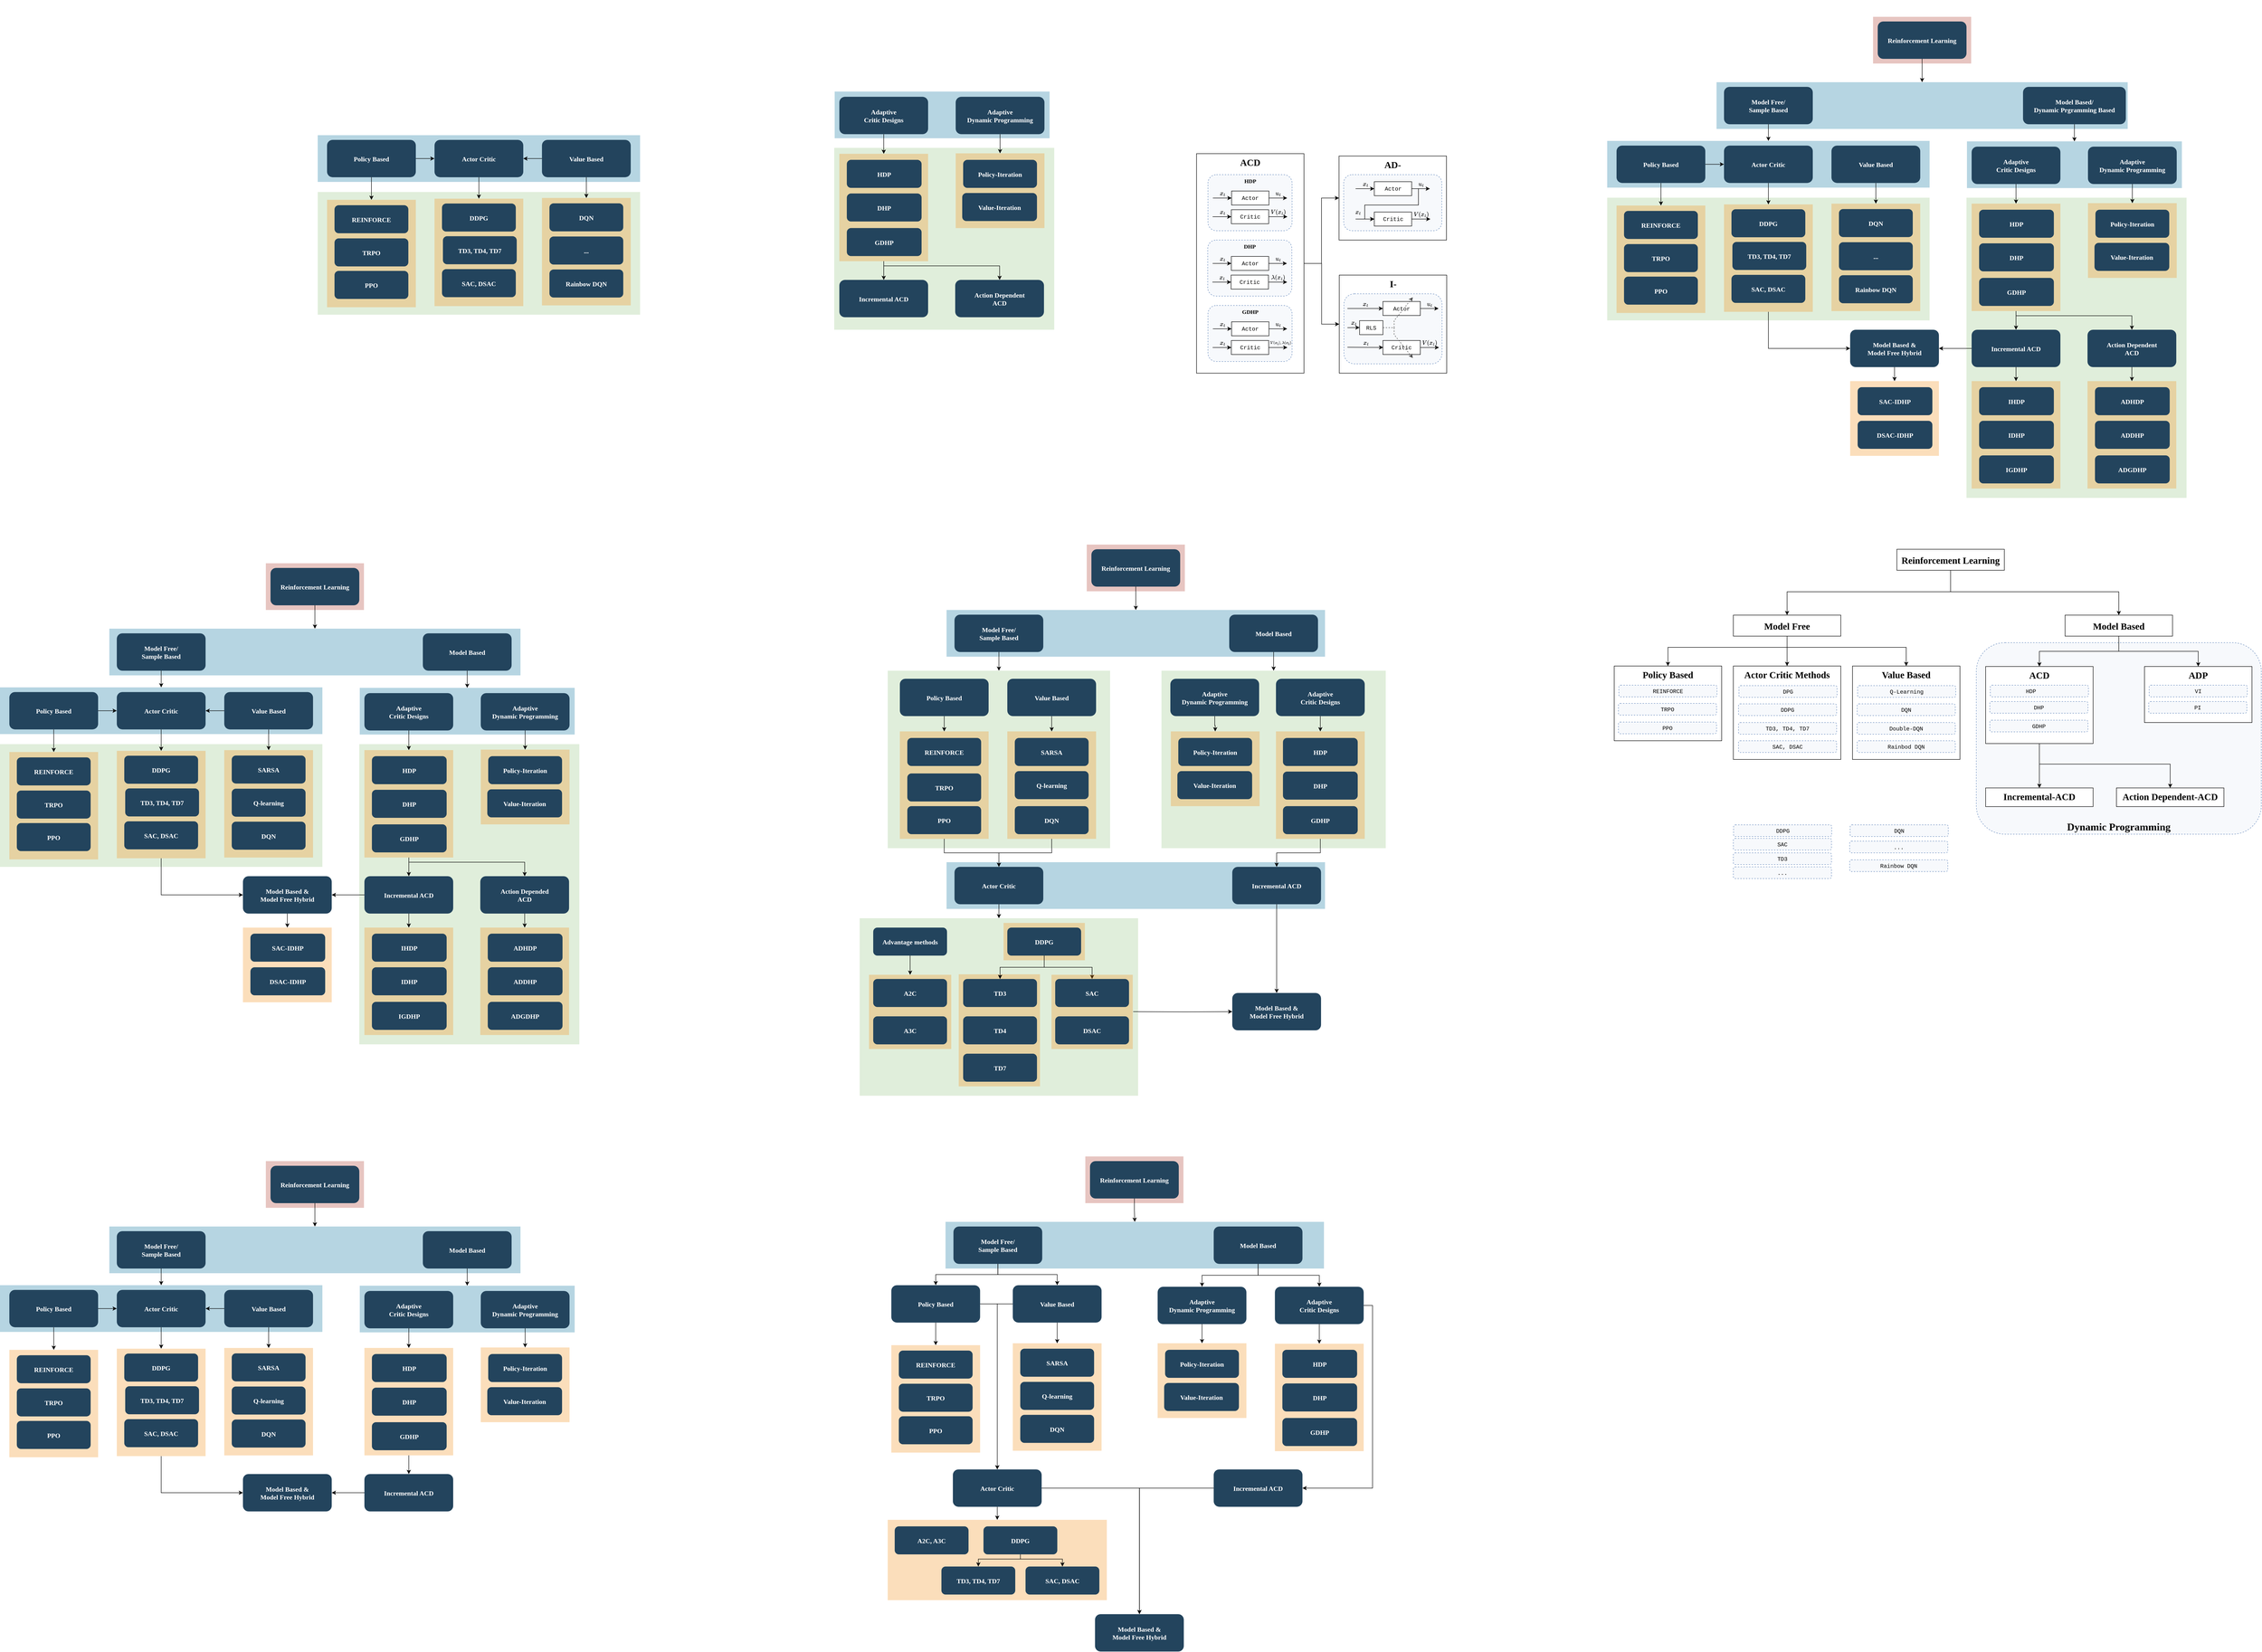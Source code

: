 <mxfile version="23.1.5" type="device">
  <diagram name="Page-1" id="2c0d36ab-eaac-3732-788b-9136903baeff">
    <mxGraphModel dx="4086.5" dy="2833.5" grid="1" gridSize="10" guides="1" tooltips="1" connect="1" arrows="1" fold="1" page="1" pageScale="1.5" pageWidth="1169" pageHeight="827" background="none" math="1" shadow="0">
      <root>
        <mxCell id="0" />
        <mxCell id="1" parent="0" />
        <mxCell id="SWZNe6TTEUUtdwUn30GW-329" value="" style="rounded=0;whiteSpace=wrap;html=1;strokeColor=none;" vertex="1" parent="1">
          <mxGeometry x="1890" y="-1136" width="1300" height="1096" as="geometry" />
        </mxCell>
        <mxCell id="SWZNe6TTEUUtdwUn30GW-209" value="&lt;font face=&quot;Times New Roman&quot;&gt;&lt;b&gt;Dynamic Programming&lt;/b&gt;&lt;/font&gt;" style="rounded=1;whiteSpace=wrap;html=1;fillColor=#F7F9FC;strokeColor=#6c8ebf;horizontal=1;verticalAlign=bottom;dashed=1;fontFamily=Helvetica;fontStyle=0;fontSize=22;glass=0;" vertex="1" parent="1">
          <mxGeometry x="2710" y="240" width="610" height="410" as="geometry" />
        </mxCell>
        <mxCell id="LNnul-zF4QBHD_PPK8Y6-379" value="" style="fillColor=#D9EAD3;strokeColor=none;gradientColor=none;opacity=80;" parent="1" vertex="1">
          <mxGeometry x="-751" y="457.25" width="471" height="642.75" as="geometry" />
        </mxCell>
        <mxCell id="LNnul-zF4QBHD_PPK8Y6-380" value="" style="fillColor=#D9EAD3;strokeColor=none;gradientColor=none;opacity=80;" parent="1" vertex="1">
          <mxGeometry x="-1520" y="457.25" width="690" height="262.75" as="geometry" />
        </mxCell>
        <mxCell id="LNnul-zF4QBHD_PPK8Y6-362" value="" style="fillColor=#10739E;strokeColor=none;opacity=30;" parent="1" vertex="1">
          <mxGeometry x="-750" y="336.69" width="460" height="100" as="geometry" />
        </mxCell>
        <mxCell id="LNnul-zF4QBHD_PPK8Y6-361" value="" style="fillColor=#10739E;strokeColor=none;opacity=30;" parent="1" vertex="1">
          <mxGeometry x="-1520" y="335.69" width="690" height="100" as="geometry" />
        </mxCell>
        <mxCell id="LNnul-zF4QBHD_PPK8Y6-372" style="edgeStyle=orthogonalEdgeStyle;rounded=0;orthogonalLoop=1;jettySize=auto;html=1;entryX=0;entryY=0.5;entryDx=0;entryDy=0;" parent="1" source="LNnul-zF4QBHD_PPK8Y6-357" target="LNnul-zF4QBHD_PPK8Y6-190" edge="1">
          <mxGeometry relative="1" as="geometry">
            <Array as="points">
              <mxPoint x="-1175" y="780" />
            </Array>
          </mxGeometry>
        </mxCell>
        <mxCell id="LNnul-zF4QBHD_PPK8Y6-357" value="" style="fillColor=#F2931E;strokeColor=none;opacity=30;" parent="1" vertex="1">
          <mxGeometry x="-1270" y="471.62" width="190" height="230" as="geometry" />
        </mxCell>
        <mxCell id="LNnul-zF4QBHD_PPK8Y6-366" style="edgeStyle=orthogonalEdgeStyle;rounded=0;orthogonalLoop=1;jettySize=auto;html=1;" parent="1" source="LNnul-zF4QBHD_PPK8Y6-241" target="LNnul-zF4QBHD_PPK8Y6-189" edge="1">
          <mxGeometry relative="1" as="geometry" />
        </mxCell>
        <mxCell id="E2niR6juJKjIhaCyk29k-129" style="edgeStyle=orthogonalEdgeStyle;rounded=0;orthogonalLoop=1;jettySize=auto;html=1;" parent="1" source="LNnul-zF4QBHD_PPK8Y6-241" target="E2niR6juJKjIhaCyk29k-124" edge="1">
          <mxGeometry relative="1" as="geometry">
            <Array as="points">
              <mxPoint x="-645" y="710" />
              <mxPoint x="-397" y="710" />
            </Array>
          </mxGeometry>
        </mxCell>
        <mxCell id="LNnul-zF4QBHD_PPK8Y6-241" value="" style="fillColor=#F2931E;strokeColor=none;opacity=30;" parent="1" vertex="1">
          <mxGeometry x="-740" y="470" width="190" height="230" as="geometry" />
        </mxCell>
        <mxCell id="LNnul-zF4QBHD_PPK8Y6-240" value="" style="fillColor=#F2931E;strokeColor=none;opacity=30;" parent="1" vertex="1">
          <mxGeometry x="-491" y="469" width="190" height="160" as="geometry" />
        </mxCell>
        <mxCell id="LNnul-zF4QBHD_PPK8Y6-143" value="" style="fillColor=#10739E;strokeColor=none;opacity=30;" parent="1" vertex="1">
          <mxGeometry x="506" y="710" width="810" height="100" as="geometry" />
        </mxCell>
        <mxCell id="LNnul-zF4QBHD_PPK8Y6-134" value="" style="fillColor=#D9EAD3;strokeColor=none;gradientColor=none;opacity=80;" parent="1" vertex="1">
          <mxGeometry x="380" y="299.99" width="476" height="380.01" as="geometry" />
        </mxCell>
        <mxCell id="oTm5nmwh7l5USbTph1Lh-193" value="" style="fillColor=#D9EAD3;strokeColor=none;gradientColor=none;opacity=80;" parent="1" vertex="1">
          <mxGeometry x="320" y="829.99" width="596" height="380.01" as="geometry" />
        </mxCell>
        <mxCell id="oTm5nmwh7l5USbTph1Lh-190" value="" style="fillColor=#D9EAD3;strokeColor=none;gradientColor=none;opacity=80;" parent="1" vertex="1">
          <mxGeometry x="966" y="300" width="480" height="380" as="geometry" />
        </mxCell>
        <mxCell id="oTm5nmwh7l5USbTph1Lh-181" style="edgeStyle=orthogonalEdgeStyle;rounded=0;orthogonalLoop=1;jettySize=auto;html=1;" parent="1" source="oTm5nmwh7l5USbTph1Lh-176" target="oTm5nmwh7l5USbTph1Lh-131" edge="1">
          <mxGeometry relative="1" as="geometry" />
        </mxCell>
        <mxCell id="oTm5nmwh7l5USbTph1Lh-176" value="" style="fillColor=#F2931E;strokeColor=none;opacity=30;" parent="1" vertex="1">
          <mxGeometry x="636" y="430" width="190" height="230" as="geometry" />
        </mxCell>
        <mxCell id="oTm5nmwh7l5USbTph1Lh-159" value="" style="fillColor=#F2931E;strokeColor=none;opacity=30;" parent="1" vertex="1">
          <mxGeometry x="986" y="430" width="190" height="160" as="geometry" />
        </mxCell>
        <mxCell id="oTm5nmwh7l5USbTph1Lh-185" style="edgeStyle=orthogonalEdgeStyle;rounded=0;orthogonalLoop=1;jettySize=auto;html=1;" parent="1" source="oTm5nmwh7l5USbTph1Lh-140" target="oTm5nmwh7l5USbTph1Lh-184" edge="1">
          <mxGeometry relative="1" as="geometry" />
        </mxCell>
        <mxCell id="oTm5nmwh7l5USbTph1Lh-140" value="" style="fillColor=#F2931E;strokeColor=none;opacity=30;" parent="1" vertex="1">
          <mxGeometry x="1211" y="430" width="190" height="230" as="geometry" />
        </mxCell>
        <mxCell id="123" value="" style="fillColor=#AE4132;strokeColor=none;opacity=30;" parent="1" vertex="1">
          <mxGeometry x="806" y="30.0" width="210" height="100.0" as="geometry" />
        </mxCell>
        <mxCell id="122" value="" style="fillColor=#10739E;strokeColor=none;opacity=30;" parent="1" vertex="1">
          <mxGeometry x="506" y="170" width="810" height="100" as="geometry" />
        </mxCell>
        <mxCell id="LNnul-zF4QBHD_PPK8Y6-442" style="edgeStyle=orthogonalEdgeStyle;rounded=0;orthogonalLoop=1;jettySize=auto;html=1;" parent="1" source="2" target="122" edge="1">
          <mxGeometry relative="1" as="geometry" />
        </mxCell>
        <mxCell id="2" value="Reinforcement Learning" style="rounded=1;fillColor=#23445D;gradientColor=none;strokeColor=none;fontColor=#FFFFFF;fontStyle=1;fontFamily=Tahoma;fontSize=14" parent="1" vertex="1">
          <mxGeometry x="816" y="40" width="190" height="80" as="geometry" />
        </mxCell>
        <mxCell id="oTm5nmwh7l5USbTph1Lh-191" style="edgeStyle=orthogonalEdgeStyle;rounded=0;orthogonalLoop=1;jettySize=auto;html=1;" parent="1" source="12" target="oTm5nmwh7l5USbTph1Lh-190" edge="1">
          <mxGeometry relative="1" as="geometry" />
        </mxCell>
        <mxCell id="12" value="Model Based" style="rounded=1;fillColor=#23445D;gradientColor=none;strokeColor=none;fontColor=#FFFFFF;fontStyle=1;fontFamily=Tahoma;fontSize=14" parent="1" vertex="1">
          <mxGeometry x="1111" y="180" width="190" height="80" as="geometry" />
        </mxCell>
        <mxCell id="LNnul-zF4QBHD_PPK8Y6-135" style="edgeStyle=orthogonalEdgeStyle;rounded=0;orthogonalLoop=1;jettySize=auto;html=1;" parent="1" source="13" target="LNnul-zF4QBHD_PPK8Y6-134" edge="1">
          <mxGeometry relative="1" as="geometry" />
        </mxCell>
        <mxCell id="13" value="Model Free/&#xa;Sample Based" style="rounded=1;fillColor=#23445D;gradientColor=none;strokeColor=none;fontColor=#FFFFFF;fontStyle=1;fontFamily=Tahoma;fontSize=14" parent="1" vertex="1">
          <mxGeometry x="523" y="180" width="190" height="80" as="geometry" />
        </mxCell>
        <mxCell id="LNnul-zF4QBHD_PPK8Y6-142" style="edgeStyle=orthogonalEdgeStyle;rounded=0;orthogonalLoop=1;jettySize=auto;html=1;entryX=0.5;entryY=0;entryDx=0;entryDy=0;" parent="1" source="oTm5nmwh7l5USbTph1Lh-125" target="oTm5nmwh7l5USbTph1Lh-159" edge="1">
          <mxGeometry relative="1" as="geometry" />
        </mxCell>
        <mxCell id="oTm5nmwh7l5USbTph1Lh-125" value="Adaptive&#xa;Dynamic Programming" style="rounded=1;fillColor=#23445D;gradientColor=none;strokeColor=none;fontColor=#FFFFFF;fontStyle=1;fontFamily=Tahoma;fontSize=14" parent="1" vertex="1">
          <mxGeometry x="985.0" y="317.25" width="190" height="80" as="geometry" />
        </mxCell>
        <mxCell id="oTm5nmwh7l5USbTph1Lh-179" style="edgeStyle=orthogonalEdgeStyle;rounded=0;orthogonalLoop=1;jettySize=auto;html=1;entryX=0.5;entryY=0;entryDx=0;entryDy=0;" parent="1" source="oTm5nmwh7l5USbTph1Lh-129" target="oTm5nmwh7l5USbTph1Lh-162" edge="1">
          <mxGeometry relative="1" as="geometry" />
        </mxCell>
        <mxCell id="oTm5nmwh7l5USbTph1Lh-129" value="Policy Based" style="rounded=1;fillColor=#23445D;gradientColor=none;strokeColor=none;fontColor=#FFFFFF;fontStyle=1;fontFamily=Tahoma;fontSize=14" parent="1" vertex="1">
          <mxGeometry x="406" y="317.25" width="190" height="80" as="geometry" />
        </mxCell>
        <mxCell id="oTm5nmwh7l5USbTph1Lh-178" style="edgeStyle=orthogonalEdgeStyle;rounded=0;orthogonalLoop=1;jettySize=auto;html=1;entryX=0.5;entryY=0;entryDx=0;entryDy=0;" parent="1" source="oTm5nmwh7l5USbTph1Lh-130" target="oTm5nmwh7l5USbTph1Lh-176" edge="1">
          <mxGeometry relative="1" as="geometry" />
        </mxCell>
        <mxCell id="oTm5nmwh7l5USbTph1Lh-130" value="Value Based" style="rounded=1;fillColor=#23445D;gradientColor=none;strokeColor=none;fontColor=#FFFFFF;fontStyle=1;fontFamily=Tahoma;fontSize=14" parent="1" vertex="1">
          <mxGeometry x="636" y="317.25" width="190" height="80" as="geometry" />
        </mxCell>
        <mxCell id="oTm5nmwh7l5USbTph1Lh-195" style="edgeStyle=orthogonalEdgeStyle;rounded=0;orthogonalLoop=1;jettySize=auto;html=1;" parent="1" source="oTm5nmwh7l5USbTph1Lh-131" target="oTm5nmwh7l5USbTph1Lh-193" edge="1">
          <mxGeometry relative="1" as="geometry" />
        </mxCell>
        <mxCell id="oTm5nmwh7l5USbTph1Lh-131" value="Actor Critic" style="rounded=1;fillColor=#23445D;gradientColor=none;strokeColor=none;fontColor=#FFFFFF;fontStyle=1;fontFamily=Tahoma;fontSize=14" parent="1" vertex="1">
          <mxGeometry x="523" y="720" width="190" height="80" as="geometry" />
        </mxCell>
        <mxCell id="oTm5nmwh7l5USbTph1Lh-134" value="Policy-Iteration" style="rounded=1;fillColor=#23445D;gradientColor=none;strokeColor=none;fontColor=#FFFFFF;fontStyle=1;fontFamily=Tahoma;fontSize=14" parent="1" vertex="1">
          <mxGeometry x="1002" y="444" width="158" height="60" as="geometry" />
        </mxCell>
        <mxCell id="oTm5nmwh7l5USbTph1Lh-137" value="Value-Iteration" style="rounded=1;fillColor=#23445D;gradientColor=none;strokeColor=none;fontColor=#FFFFFF;fontStyle=1;fontFamily=Tahoma;fontSize=14" parent="1" vertex="1">
          <mxGeometry x="1000" y="515" width="160" height="60" as="geometry" />
        </mxCell>
        <mxCell id="oTm5nmwh7l5USbTph1Lh-142" value="HDP" style="rounded=1;fillColor=#23445D;gradientColor=none;strokeColor=none;fontColor=#FFFFFF;fontStyle=1;fontFamily=Tahoma;fontSize=14" parent="1" vertex="1">
          <mxGeometry x="1226" y="444" width="160" height="60" as="geometry" />
        </mxCell>
        <mxCell id="oTm5nmwh7l5USbTph1Lh-144" value="DHP" style="rounded=1;fillColor=#23445D;gradientColor=none;strokeColor=none;fontColor=#FFFFFF;fontStyle=1;fontFamily=Tahoma;fontSize=14" parent="1" vertex="1">
          <mxGeometry x="1226" y="516" width="160" height="60" as="geometry" />
        </mxCell>
        <mxCell id="oTm5nmwh7l5USbTph1Lh-148" value="GDHP" style="rounded=1;fillColor=#23445D;gradientColor=none;strokeColor=none;fontColor=#FFFFFF;fontStyle=1;fontFamily=Tahoma;fontSize=14" parent="1" vertex="1">
          <mxGeometry x="1226" y="590" width="160" height="60" as="geometry" />
        </mxCell>
        <mxCell id="oTm5nmwh7l5USbTph1Lh-180" style="edgeStyle=orthogonalEdgeStyle;rounded=0;orthogonalLoop=1;jettySize=auto;html=1;" parent="1" source="oTm5nmwh7l5USbTph1Lh-162" target="oTm5nmwh7l5USbTph1Lh-131" edge="1">
          <mxGeometry relative="1" as="geometry">
            <Array as="points">
              <mxPoint x="501" y="690" />
              <mxPoint x="618" y="690" />
            </Array>
          </mxGeometry>
        </mxCell>
        <mxCell id="oTm5nmwh7l5USbTph1Lh-162" value="" style="fillColor=#F2931E;strokeColor=none;opacity=30;" parent="1" vertex="1">
          <mxGeometry x="406" y="430" width="190" height="230" as="geometry" />
        </mxCell>
        <mxCell id="oTm5nmwh7l5USbTph1Lh-163" value="Q-learning" style="rounded=1;fillColor=#23445D;gradientColor=none;strokeColor=none;fontColor=#FFFFFF;fontStyle=1;fontFamily=Tahoma;fontSize=14" parent="1" vertex="1">
          <mxGeometry x="652" y="515" width="158" height="60" as="geometry" />
        </mxCell>
        <mxCell id="oTm5nmwh7l5USbTph1Lh-164" value="SARSA" style="rounded=1;fillColor=#23445D;gradientColor=none;strokeColor=none;fontColor=#FFFFFF;fontStyle=1;fontFamily=Tahoma;fontSize=14" parent="1" vertex="1">
          <mxGeometry x="652" y="444" width="158" height="60" as="geometry" />
        </mxCell>
        <mxCell id="oTm5nmwh7l5USbTph1Lh-166" value="REINFORCE" style="rounded=1;fillColor=#23445D;gradientColor=none;strokeColor=none;fontColor=#FFFFFF;fontStyle=1;fontFamily=Tahoma;fontSize=14" parent="1" vertex="1">
          <mxGeometry x="422" y="444" width="158" height="60" as="geometry" />
        </mxCell>
        <mxCell id="JBxCwhYzc8H2Tv5ehYNi-139" value="" style="fillColor=#F2931E;strokeColor=none;opacity=30;" parent="1" vertex="1">
          <mxGeometry x="532" y="950" width="174" height="240" as="geometry" />
        </mxCell>
        <mxCell id="oTm5nmwh7l5USbTph1Lh-168" value="DQN" style="rounded=1;fillColor=#23445D;gradientColor=none;strokeColor=none;fontColor=#FFFFFF;fontStyle=1;fontFamily=Tahoma;fontSize=14" parent="1" vertex="1">
          <mxGeometry x="652" y="590" width="158" height="60" as="geometry" />
        </mxCell>
        <mxCell id="oTm5nmwh7l5USbTph1Lh-170" value="TRPO" style="rounded=1;fillColor=#23445D;gradientColor=none;strokeColor=none;fontColor=#FFFFFF;fontStyle=1;fontFamily=Tahoma;fontSize=14" parent="1" vertex="1">
          <mxGeometry x="422" y="520" width="158" height="60" as="geometry" />
        </mxCell>
        <mxCell id="oTm5nmwh7l5USbTph1Lh-172" value="TD3" style="rounded=1;fillColor=#23445D;gradientColor=none;strokeColor=none;fontColor=#FFFFFF;fontStyle=1;fontFamily=Tahoma;fontSize=14" parent="1" vertex="1">
          <mxGeometry x="541.5" y="960" width="158" height="60" as="geometry" />
        </mxCell>
        <mxCell id="oTm5nmwh7l5USbTph1Lh-200" style="edgeStyle=orthogonalEdgeStyle;rounded=0;orthogonalLoop=1;jettySize=auto;html=1;exitX=1;exitY=0.5;exitDx=0;exitDy=0;" parent="1" target="oTm5nmwh7l5USbTph1Lh-186" edge="1">
          <mxGeometry relative="1" as="geometry">
            <mxPoint x="905.5" y="1030" as="sourcePoint" />
          </mxGeometry>
        </mxCell>
        <mxCell id="oTm5nmwh7l5USbTph1Lh-199" style="edgeStyle=orthogonalEdgeStyle;rounded=0;orthogonalLoop=1;jettySize=auto;html=1;" parent="1" source="oTm5nmwh7l5USbTph1Lh-184" target="oTm5nmwh7l5USbTph1Lh-186" edge="1">
          <mxGeometry relative="1" as="geometry" />
        </mxCell>
        <mxCell id="oTm5nmwh7l5USbTph1Lh-184" value="Incremental ACD" style="rounded=1;fillColor=#23445D;gradientColor=none;strokeColor=none;fontColor=#FFFFFF;fontStyle=1;fontFamily=Tahoma;fontSize=14" parent="1" vertex="1">
          <mxGeometry x="1117.5" y="720" width="190" height="80" as="geometry" />
        </mxCell>
        <mxCell id="oTm5nmwh7l5USbTph1Lh-186" value="Model Based &amp;&#xa;Model Free Hybrid" style="rounded=1;fillColor=#23445D;gradientColor=none;strokeColor=none;fontColor=#FFFFFF;fontStyle=1;fontFamily=Tahoma;fontSize=14" parent="1" vertex="1">
          <mxGeometry x="1117.5" y="990" width="190" height="80" as="geometry" />
        </mxCell>
        <mxCell id="LNnul-zF4QBHD_PPK8Y6-144" style="edgeStyle=orthogonalEdgeStyle;rounded=0;orthogonalLoop=1;jettySize=auto;html=1;" parent="1" source="oTm5nmwh7l5USbTph1Lh-192" target="oTm5nmwh7l5USbTph1Lh-172" edge="1">
          <mxGeometry relative="1" as="geometry" />
        </mxCell>
        <mxCell id="LNnul-zF4QBHD_PPK8Y6-147" value="" style="fillColor=#F2931E;strokeColor=none;opacity=30;" parent="1" vertex="1">
          <mxGeometry x="628" y="840" width="174" height="80" as="geometry" />
        </mxCell>
        <mxCell id="LNnul-zF4QBHD_PPK8Y6-145" style="edgeStyle=orthogonalEdgeStyle;rounded=0;orthogonalLoop=1;jettySize=auto;html=1;" parent="1" source="oTm5nmwh7l5USbTph1Lh-192" target="oTm5nmwh7l5USbTph1Lh-173" edge="1">
          <mxGeometry relative="1" as="geometry" />
        </mxCell>
        <mxCell id="oTm5nmwh7l5USbTph1Lh-192" value="DDPG" style="rounded=1;fillColor=#23445D;gradientColor=none;strokeColor=none;fontColor=#FFFFFF;fontStyle=1;fontFamily=Tahoma;fontSize=14" parent="1" vertex="1">
          <mxGeometry x="636" y="850" width="158" height="60" as="geometry" />
        </mxCell>
        <mxCell id="oTm5nmwh7l5USbTph1Lh-197" value="TD4" style="rounded=1;fillColor=#23445D;gradientColor=none;strokeColor=none;fontColor=#FFFFFF;fontStyle=1;fontFamily=Tahoma;fontSize=14" parent="1" vertex="1">
          <mxGeometry x="541.5" y="1040" width="158" height="60" as="geometry" />
        </mxCell>
        <mxCell id="oTm5nmwh7l5USbTph1Lh-198" value="TD7" style="rounded=1;fillColor=#23445D;gradientColor=none;strokeColor=none;fontColor=#FFFFFF;fontStyle=1;fontFamily=Tahoma;fontSize=14" parent="1" vertex="1">
          <mxGeometry x="541.5" y="1120" width="158" height="60" as="geometry" />
        </mxCell>
        <mxCell id="JBxCwhYzc8H2Tv5ehYNi-123" value="PPO" style="rounded=1;fillColor=#23445D;gradientColor=none;strokeColor=none;fontColor=#FFFFFF;fontStyle=1;fontFamily=Tahoma;fontSize=14" parent="1" vertex="1">
          <mxGeometry x="422" y="590" width="158" height="60" as="geometry" />
        </mxCell>
        <mxCell id="JBxCwhYzc8H2Tv5ehYNi-127" value="" style="fillColor=#F2931E;strokeColor=none;opacity=30;" parent="1" vertex="1">
          <mxGeometry x="340" y="951" width="176" height="159" as="geometry" />
        </mxCell>
        <mxCell id="JBxCwhYzc8H2Tv5ehYNi-126" value="A3C" style="rounded=1;fillColor=#23445D;gradientColor=none;strokeColor=none;fontColor=#FFFFFF;fontStyle=1;fontFamily=Tahoma;fontSize=14" parent="1" vertex="1">
          <mxGeometry x="349" y="1040" width="158" height="60" as="geometry" />
        </mxCell>
        <mxCell id="JBxCwhYzc8H2Tv5ehYNi-128" value="A2C" style="rounded=1;fillColor=#23445D;gradientColor=none;strokeColor=none;fontColor=#FFFFFF;fontStyle=1;fontFamily=Tahoma;fontSize=14;direction=west;" parent="1" vertex="1">
          <mxGeometry x="349" y="960" width="158" height="60" as="geometry" />
        </mxCell>
        <mxCell id="JBxCwhYzc8H2Tv5ehYNi-132" style="edgeStyle=orthogonalEdgeStyle;rounded=0;orthogonalLoop=1;jettySize=auto;html=1;" parent="1" source="JBxCwhYzc8H2Tv5ehYNi-131" target="JBxCwhYzc8H2Tv5ehYNi-127" edge="1">
          <mxGeometry relative="1" as="geometry" />
        </mxCell>
        <mxCell id="JBxCwhYzc8H2Tv5ehYNi-131" value="Advantage methods" style="rounded=1;fillColor=#23445D;gradientColor=none;strokeColor=none;fontColor=#FFFFFF;fontStyle=1;fontFamily=Tahoma;fontSize=14" parent="1" vertex="1">
          <mxGeometry x="349" y="850" width="158" height="60" as="geometry" />
        </mxCell>
        <mxCell id="LNnul-zF4QBHD_PPK8Y6-146" value="" style="fillColor=#F2931E;strokeColor=none;opacity=30;" parent="1" vertex="1">
          <mxGeometry x="730.5" y="951" width="174" height="159" as="geometry" />
        </mxCell>
        <mxCell id="oTm5nmwh7l5USbTph1Lh-173" value="SAC" style="rounded=1;fillColor=#23445D;gradientColor=none;strokeColor=none;fontColor=#FFFFFF;fontStyle=1;fontFamily=Tahoma;fontSize=14" parent="1" vertex="1">
          <mxGeometry x="738.5" y="960" width="158" height="60" as="geometry" />
        </mxCell>
        <mxCell id="JBxCwhYzc8H2Tv5ehYNi-145" value="DSAC" style="rounded=1;fillColor=#23445D;gradientColor=none;strokeColor=none;fontColor=#FFFFFF;fontStyle=1;fontFamily=Tahoma;fontSize=14" parent="1" vertex="1">
          <mxGeometry x="738.5" y="1040" width="158" height="60" as="geometry" />
        </mxCell>
        <mxCell id="LNnul-zF4QBHD_PPK8Y6-141" style="edgeStyle=orthogonalEdgeStyle;rounded=0;orthogonalLoop=1;jettySize=auto;html=1;entryX=0.5;entryY=0;entryDx=0;entryDy=0;" parent="1" source="LNnul-zF4QBHD_PPK8Y6-136" target="oTm5nmwh7l5USbTph1Lh-140" edge="1">
          <mxGeometry relative="1" as="geometry" />
        </mxCell>
        <mxCell id="LNnul-zF4QBHD_PPK8Y6-136" value="Adaptive &#xa;Critic Designs" style="rounded=1;fillColor=#23445D;gradientColor=none;strokeColor=none;fontColor=#FFFFFF;fontStyle=1;fontFamily=Tahoma;fontSize=14" parent="1" vertex="1">
          <mxGeometry x="1211" y="317.25" width="190" height="80" as="geometry" />
        </mxCell>
        <mxCell id="LNnul-zF4QBHD_PPK8Y6-158" value="" style="fillColor=#AE4132;strokeColor=none;opacity=30;" parent="1" vertex="1">
          <mxGeometry x="-951" y="70.0" width="210" height="100.0" as="geometry" />
        </mxCell>
        <mxCell id="LNnul-zF4QBHD_PPK8Y6-159" value="" style="fillColor=#10739E;strokeColor=none;opacity=30;" parent="1" vertex="1">
          <mxGeometry x="-1286" y="210" width="880" height="100" as="geometry" />
        </mxCell>
        <mxCell id="LNnul-zF4QBHD_PPK8Y6-363" style="edgeStyle=orthogonalEdgeStyle;rounded=0;orthogonalLoop=1;jettySize=auto;html=1;" parent="1" source="LNnul-zF4QBHD_PPK8Y6-160" target="LNnul-zF4QBHD_PPK8Y6-159" edge="1">
          <mxGeometry relative="1" as="geometry" />
        </mxCell>
        <mxCell id="LNnul-zF4QBHD_PPK8Y6-160" value="Reinforcement Learning" style="rounded=1;fillColor=#23445D;gradientColor=none;strokeColor=none;fontColor=#FFFFFF;fontStyle=1;fontFamily=Tahoma;fontSize=14" parent="1" vertex="1">
          <mxGeometry x="-941" y="80" width="190" height="80" as="geometry" />
        </mxCell>
        <mxCell id="LNnul-zF4QBHD_PPK8Y6-365" style="edgeStyle=orthogonalEdgeStyle;rounded=0;orthogonalLoop=1;jettySize=auto;html=1;" parent="1" source="LNnul-zF4QBHD_PPK8Y6-162" target="LNnul-zF4QBHD_PPK8Y6-362" edge="1">
          <mxGeometry relative="1" as="geometry" />
        </mxCell>
        <mxCell id="LNnul-zF4QBHD_PPK8Y6-162" value="Model Based" style="rounded=1;fillColor=#23445D;gradientColor=none;strokeColor=none;fontColor=#FFFFFF;fontStyle=1;fontFamily=Tahoma;fontSize=14" parent="1" vertex="1">
          <mxGeometry x="-615.0" y="220" width="190" height="80" as="geometry" />
        </mxCell>
        <mxCell id="LNnul-zF4QBHD_PPK8Y6-364" style="edgeStyle=orthogonalEdgeStyle;rounded=0;orthogonalLoop=1;jettySize=auto;html=1;entryX=0.5;entryY=0;entryDx=0;entryDy=0;" parent="1" source="LNnul-zF4QBHD_PPK8Y6-164" target="LNnul-zF4QBHD_PPK8Y6-361" edge="1">
          <mxGeometry relative="1" as="geometry" />
        </mxCell>
        <mxCell id="LNnul-zF4QBHD_PPK8Y6-164" value="Model Free/&#xa;Sample Based" style="rounded=1;fillColor=#23445D;gradientColor=none;strokeColor=none;fontColor=#FFFFFF;fontStyle=1;fontFamily=Tahoma;fontSize=14" parent="1" vertex="1">
          <mxGeometry x="-1270" y="220" width="190" height="80" as="geometry" />
        </mxCell>
        <mxCell id="LNnul-zF4QBHD_PPK8Y6-246" style="edgeStyle=orthogonalEdgeStyle;rounded=0;orthogonalLoop=1;jettySize=auto;html=1;entryX=0.5;entryY=0;entryDx=0;entryDy=0;" parent="1" source="LNnul-zF4QBHD_PPK8Y6-166" target="LNnul-zF4QBHD_PPK8Y6-240" edge="1">
          <mxGeometry relative="1" as="geometry" />
        </mxCell>
        <mxCell id="LNnul-zF4QBHD_PPK8Y6-166" value="Adaptive&#xa;Dynamic Programming" style="rounded=1;fillColor=#23445D;gradientColor=none;strokeColor=none;fontColor=#FFFFFF;fontStyle=1;fontFamily=Tahoma;fontSize=14" parent="1" vertex="1">
          <mxGeometry x="-491.0" y="348" width="190" height="80" as="geometry" />
        </mxCell>
        <mxCell id="LNnul-zF4QBHD_PPK8Y6-239" style="edgeStyle=orthogonalEdgeStyle;rounded=0;orthogonalLoop=1;jettySize=auto;html=1;entryX=0.5;entryY=0;entryDx=0;entryDy=0;" parent="1" source="LNnul-zF4QBHD_PPK8Y6-168" target="LNnul-zF4QBHD_PPK8Y6-218" edge="1">
          <mxGeometry relative="1" as="geometry" />
        </mxCell>
        <mxCell id="LNnul-zF4QBHD_PPK8Y6-359" style="edgeStyle=orthogonalEdgeStyle;rounded=0;orthogonalLoop=1;jettySize=auto;html=1;" parent="1" source="LNnul-zF4QBHD_PPK8Y6-168" target="LNnul-zF4QBHD_PPK8Y6-172" edge="1">
          <mxGeometry relative="1" as="geometry" />
        </mxCell>
        <mxCell id="LNnul-zF4QBHD_PPK8Y6-168" value="Policy Based" style="rounded=1;fillColor=#23445D;gradientColor=none;strokeColor=none;fontColor=#FFFFFF;fontStyle=1;fontFamily=Tahoma;fontSize=14" parent="1" vertex="1">
          <mxGeometry x="-1500" y="345.69" width="190" height="80" as="geometry" />
        </mxCell>
        <mxCell id="LNnul-zF4QBHD_PPK8Y6-238" style="edgeStyle=orthogonalEdgeStyle;rounded=0;orthogonalLoop=1;jettySize=auto;html=1;entryX=0.5;entryY=0;entryDx=0;entryDy=0;" parent="1" source="LNnul-zF4QBHD_PPK8Y6-170" target="LNnul-zF4QBHD_PPK8Y6-219" edge="1">
          <mxGeometry relative="1" as="geometry" />
        </mxCell>
        <mxCell id="LNnul-zF4QBHD_PPK8Y6-360" style="edgeStyle=orthogonalEdgeStyle;rounded=0;orthogonalLoop=1;jettySize=auto;html=1;" parent="1" source="LNnul-zF4QBHD_PPK8Y6-170" target="LNnul-zF4QBHD_PPK8Y6-172" edge="1">
          <mxGeometry relative="1" as="geometry" />
        </mxCell>
        <mxCell id="LNnul-zF4QBHD_PPK8Y6-170" value="Value Based" style="rounded=1;fillColor=#23445D;gradientColor=none;strokeColor=none;fontColor=#FFFFFF;fontStyle=1;fontFamily=Tahoma;fontSize=14" parent="1" vertex="1">
          <mxGeometry x="-1040" y="345.69" width="190" height="80" as="geometry" />
        </mxCell>
        <mxCell id="LNnul-zF4QBHD_PPK8Y6-358" style="edgeStyle=orthogonalEdgeStyle;rounded=0;orthogonalLoop=1;jettySize=auto;html=1;entryX=0.5;entryY=0;entryDx=0;entryDy=0;" parent="1" source="LNnul-zF4QBHD_PPK8Y6-172" target="LNnul-zF4QBHD_PPK8Y6-357" edge="1">
          <mxGeometry relative="1" as="geometry" />
        </mxCell>
        <mxCell id="LNnul-zF4QBHD_PPK8Y6-172" value="Actor Critic" style="rounded=1;fillColor=#23445D;gradientColor=none;strokeColor=none;fontColor=#FFFFFF;fontStyle=1;fontFamily=Tahoma;fontSize=14" parent="1" vertex="1">
          <mxGeometry x="-1270" y="345.69" width="190" height="80" as="geometry" />
        </mxCell>
        <mxCell id="LNnul-zF4QBHD_PPK8Y6-173" value="Policy-Iteration" style="rounded=1;fillColor=#23445D;gradientColor=none;strokeColor=none;fontColor=#FFFFFF;fontStyle=1;fontFamily=Tahoma;fontSize=14" parent="1" vertex="1">
          <mxGeometry x="-475" y="483" width="158" height="60" as="geometry" />
        </mxCell>
        <mxCell id="LNnul-zF4QBHD_PPK8Y6-174" value="Value-Iteration" style="rounded=1;fillColor=#23445D;gradientColor=none;strokeColor=none;fontColor=#FFFFFF;fontStyle=1;fontFamily=Tahoma;fontSize=14" parent="1" vertex="1">
          <mxGeometry x="-477" y="554" width="160" height="60" as="geometry" />
        </mxCell>
        <mxCell id="LNnul-zF4QBHD_PPK8Y6-175" value="HDP" style="rounded=1;fillColor=#23445D;gradientColor=none;strokeColor=none;fontColor=#FFFFFF;fontStyle=1;fontFamily=Tahoma;fontSize=14" parent="1" vertex="1">
          <mxGeometry x="-724" y="483" width="160" height="60" as="geometry" />
        </mxCell>
        <mxCell id="LNnul-zF4QBHD_PPK8Y6-176" value="DHP" style="rounded=1;fillColor=#23445D;gradientColor=none;strokeColor=none;fontColor=#FFFFFF;fontStyle=1;fontFamily=Tahoma;fontSize=14" parent="1" vertex="1">
          <mxGeometry x="-724" y="555" width="160" height="60" as="geometry" />
        </mxCell>
        <mxCell id="LNnul-zF4QBHD_PPK8Y6-177" value="GDHP" style="rounded=1;fillColor=#23445D;gradientColor=none;strokeColor=none;fontColor=#FFFFFF;fontStyle=1;fontFamily=Tahoma;fontSize=14" parent="1" vertex="1">
          <mxGeometry x="-724" y="629" width="160" height="60" as="geometry" />
        </mxCell>
        <mxCell id="LNnul-zF4QBHD_PPK8Y6-186" value="TD3, TD4, TD7" style="rounded=1;fillColor=#23445D;gradientColor=none;strokeColor=none;fontColor=#FFFFFF;fontStyle=1;fontFamily=Tahoma;fontSize=14" parent="1" vertex="1">
          <mxGeometry x="-1252" y="552" width="158" height="60" as="geometry" />
        </mxCell>
        <mxCell id="LNnul-zF4QBHD_PPK8Y6-371" style="edgeStyle=orthogonalEdgeStyle;rounded=0;orthogonalLoop=1;jettySize=auto;html=1;" parent="1" source="LNnul-zF4QBHD_PPK8Y6-189" target="LNnul-zF4QBHD_PPK8Y6-367" edge="1">
          <mxGeometry relative="1" as="geometry" />
        </mxCell>
        <mxCell id="LNnul-zF4QBHD_PPK8Y6-373" style="edgeStyle=orthogonalEdgeStyle;rounded=0;orthogonalLoop=1;jettySize=auto;html=1;" parent="1" source="LNnul-zF4QBHD_PPK8Y6-189" target="LNnul-zF4QBHD_PPK8Y6-190" edge="1">
          <mxGeometry relative="1" as="geometry" />
        </mxCell>
        <mxCell id="LNnul-zF4QBHD_PPK8Y6-189" value="Incremental ACD" style="rounded=1;fillColor=#23445D;gradientColor=none;strokeColor=none;fontColor=#FFFFFF;fontStyle=1;fontFamily=Tahoma;fontSize=14" parent="1" vertex="1">
          <mxGeometry x="-740" y="740" width="190" height="80" as="geometry" />
        </mxCell>
        <mxCell id="LNnul-zF4QBHD_PPK8Y6-378" style="edgeStyle=orthogonalEdgeStyle;rounded=0;orthogonalLoop=1;jettySize=auto;html=1;entryX=0.5;entryY=0;entryDx=0;entryDy=0;" parent="1" source="LNnul-zF4QBHD_PPK8Y6-190" target="LNnul-zF4QBHD_PPK8Y6-374" edge="1">
          <mxGeometry relative="1" as="geometry" />
        </mxCell>
        <mxCell id="LNnul-zF4QBHD_PPK8Y6-190" value="Model Based &amp;&#xa;Model Free Hybrid" style="rounded=1;fillColor=#23445D;gradientColor=none;strokeColor=none;fontColor=#FFFFFF;fontStyle=1;fontFamily=Tahoma;fontSize=14" parent="1" vertex="1">
          <mxGeometry x="-1000" y="740" width="190" height="80" as="geometry" />
        </mxCell>
        <mxCell id="LNnul-zF4QBHD_PPK8Y6-194" value="DDPG" style="rounded=1;fillColor=#23445D;gradientColor=none;strokeColor=none;fontColor=#FFFFFF;fontStyle=1;fontFamily=Tahoma;fontSize=14" parent="1" vertex="1">
          <mxGeometry x="-1254" y="482" width="158" height="60" as="geometry" />
        </mxCell>
        <mxCell id="LNnul-zF4QBHD_PPK8Y6-204" value="SAC, DSAC" style="rounded=1;fillColor=#23445D;gradientColor=none;strokeColor=none;fontColor=#FFFFFF;fontStyle=1;fontFamily=Tahoma;fontSize=14" parent="1" vertex="1">
          <mxGeometry x="-1254" y="622.5" width="158" height="60" as="geometry" />
        </mxCell>
        <mxCell id="LNnul-zF4QBHD_PPK8Y6-245" style="edgeStyle=orthogonalEdgeStyle;rounded=0;orthogonalLoop=1;jettySize=auto;html=1;entryX=0.5;entryY=0;entryDx=0;entryDy=0;" parent="1" source="LNnul-zF4QBHD_PPK8Y6-207" target="LNnul-zF4QBHD_PPK8Y6-241" edge="1">
          <mxGeometry relative="1" as="geometry" />
        </mxCell>
        <mxCell id="LNnul-zF4QBHD_PPK8Y6-207" value="Adaptive&#xa;Critic Designs" style="rounded=1;fillColor=#23445D;gradientColor=none;strokeColor=none;fontColor=#FFFFFF;fontStyle=1;fontFamily=Tahoma;fontSize=14" parent="1" vertex="1">
          <mxGeometry x="-740.0" y="348" width="190" height="80" as="geometry" />
        </mxCell>
        <mxCell id="LNnul-zF4QBHD_PPK8Y6-220" value="" style="group" parent="1" vertex="1" connectable="0">
          <mxGeometry x="-1040" y="470.07" width="190" height="230.0" as="geometry" />
        </mxCell>
        <mxCell id="LNnul-zF4QBHD_PPK8Y6-219" value="" style="fillColor=#F2931E;strokeColor=none;opacity=30;" parent="LNnul-zF4QBHD_PPK8Y6-220" vertex="1">
          <mxGeometry width="190" height="230" as="geometry" />
        </mxCell>
        <mxCell id="LNnul-zF4QBHD_PPK8Y6-180" value="Q-learning" style="rounded=1;fillColor=#23445D;gradientColor=none;strokeColor=none;fontColor=#FFFFFF;fontStyle=1;fontFamily=Tahoma;fontSize=14" parent="LNnul-zF4QBHD_PPK8Y6-220" vertex="1">
          <mxGeometry x="16" y="82.55" width="158" height="60" as="geometry" />
        </mxCell>
        <mxCell id="LNnul-zF4QBHD_PPK8Y6-181" value="SARSA" style="rounded=1;fillColor=#23445D;gradientColor=none;strokeColor=none;fontColor=#FFFFFF;fontStyle=1;fontFamily=Tahoma;fontSize=14" parent="LNnul-zF4QBHD_PPK8Y6-220" vertex="1">
          <mxGeometry x="16" y="11.55" width="158" height="60" as="geometry" />
        </mxCell>
        <mxCell id="LNnul-zF4QBHD_PPK8Y6-184" value="DQN" style="rounded=1;fillColor=#23445D;gradientColor=none;strokeColor=none;fontColor=#FFFFFF;fontStyle=1;fontFamily=Tahoma;fontSize=14" parent="LNnul-zF4QBHD_PPK8Y6-220" vertex="1">
          <mxGeometry x="16" y="153.18" width="158" height="60" as="geometry" />
        </mxCell>
        <mxCell id="LNnul-zF4QBHD_PPK8Y6-221" value="" style="group" parent="1" vertex="1" connectable="0">
          <mxGeometry x="-1500" y="474.07" width="190" height="230.0" as="geometry" />
        </mxCell>
        <mxCell id="LNnul-zF4QBHD_PPK8Y6-218" value="" style="fillColor=#F2931E;strokeColor=none;opacity=30;" parent="LNnul-zF4QBHD_PPK8Y6-221" vertex="1">
          <mxGeometry width="190" height="230" as="geometry" />
        </mxCell>
        <mxCell id="LNnul-zF4QBHD_PPK8Y6-182" value="REINFORCE" style="rounded=1;fillColor=#23445D;gradientColor=none;strokeColor=none;fontColor=#FFFFFF;fontStyle=1;fontFamily=Tahoma;fontSize=14" parent="LNnul-zF4QBHD_PPK8Y6-221" vertex="1">
          <mxGeometry x="16" y="11.55" width="158" height="60" as="geometry" />
        </mxCell>
        <mxCell id="LNnul-zF4QBHD_PPK8Y6-185" value="TRPO" style="rounded=1;fillColor=#23445D;gradientColor=none;strokeColor=none;fontColor=#FFFFFF;fontStyle=1;fontFamily=Tahoma;fontSize=14" parent="LNnul-zF4QBHD_PPK8Y6-221" vertex="1">
          <mxGeometry x="16" y="82.55" width="158" height="60" as="geometry" />
        </mxCell>
        <mxCell id="LNnul-zF4QBHD_PPK8Y6-197" value="PPO" style="rounded=1;fillColor=#23445D;gradientColor=none;strokeColor=none;fontColor=#FFFFFF;fontStyle=1;fontFamily=Tahoma;fontSize=14" parent="LNnul-zF4QBHD_PPK8Y6-221" vertex="1">
          <mxGeometry x="16" y="152.18" width="158" height="60" as="geometry" />
        </mxCell>
        <mxCell id="LNnul-zF4QBHD_PPK8Y6-302" value="" style="fillColor=#F2931E;strokeColor=none;opacity=30;" parent="1" vertex="1">
          <mxGeometry x="1208.75" y="1741" width="190" height="230" as="geometry" />
        </mxCell>
        <mxCell id="LNnul-zF4QBHD_PPK8Y6-303" value="" style="fillColor=#F2931E;strokeColor=none;opacity=30;" parent="1" vertex="1">
          <mxGeometry x="957.75" y="1740" width="190" height="160" as="geometry" />
        </mxCell>
        <mxCell id="LNnul-zF4QBHD_PPK8Y6-304" value="" style="fillColor=#F2931E;strokeColor=none;opacity=30;" parent="1" vertex="1">
          <mxGeometry x="380" y="2118" width="469" height="172" as="geometry" />
        </mxCell>
        <mxCell id="LNnul-zF4QBHD_PPK8Y6-305" value="" style="fillColor=#AE4132;strokeColor=none;opacity=30;" parent="1" vertex="1">
          <mxGeometry x="803" y="1340" width="210" height="100.0" as="geometry" />
        </mxCell>
        <mxCell id="LNnul-zF4QBHD_PPK8Y6-306" value="" style="fillColor=#10739E;strokeColor=none;opacity=30;" parent="1" vertex="1">
          <mxGeometry x="503.75" y="1480" width="810" height="100" as="geometry" />
        </mxCell>
        <mxCell id="LNnul-zF4QBHD_PPK8Y6-441" style="edgeStyle=orthogonalEdgeStyle;rounded=0;orthogonalLoop=1;jettySize=auto;html=1;" parent="1" source="LNnul-zF4QBHD_PPK8Y6-307" target="LNnul-zF4QBHD_PPK8Y6-306" edge="1">
          <mxGeometry relative="1" as="geometry" />
        </mxCell>
        <mxCell id="LNnul-zF4QBHD_PPK8Y6-307" value="Reinforcement Learning" style="rounded=1;fillColor=#23445D;gradientColor=none;strokeColor=none;fontColor=#FFFFFF;fontStyle=1;fontFamily=Tahoma;fontSize=14" parent="1" vertex="1">
          <mxGeometry x="813" y="1350" width="190" height="80" as="geometry" />
        </mxCell>
        <mxCell id="LNnul-zF4QBHD_PPK8Y6-308" style="edgeStyle=orthogonalEdgeStyle;rounded=0;orthogonalLoop=1;jettySize=auto;html=1;" parent="1" source="LNnul-zF4QBHD_PPK8Y6-310" target="LNnul-zF4QBHD_PPK8Y6-315" edge="1">
          <mxGeometry relative="1" as="geometry" />
        </mxCell>
        <mxCell id="LNnul-zF4QBHD_PPK8Y6-309" style="edgeStyle=orthogonalEdgeStyle;rounded=0;orthogonalLoop=1;jettySize=auto;html=1;" parent="1" source="LNnul-zF4QBHD_PPK8Y6-310" target="LNnul-zF4QBHD_PPK8Y6-341" edge="1">
          <mxGeometry relative="1" as="geometry" />
        </mxCell>
        <mxCell id="LNnul-zF4QBHD_PPK8Y6-310" value="Model Based" style="rounded=1;fillColor=#23445D;gradientColor=none;strokeColor=none;fontColor=#FFFFFF;fontStyle=1;fontFamily=Tahoma;fontSize=14" parent="1" vertex="1">
          <mxGeometry x="1077.75" y="1490" width="190" height="80" as="geometry" />
        </mxCell>
        <mxCell id="LNnul-zF4QBHD_PPK8Y6-311" style="edgeStyle=orthogonalEdgeStyle;rounded=0;orthogonalLoop=1;jettySize=auto;html=1;" parent="1" source="LNnul-zF4QBHD_PPK8Y6-313" target="LNnul-zF4QBHD_PPK8Y6-318" edge="1">
          <mxGeometry relative="1" as="geometry" />
        </mxCell>
        <mxCell id="LNnul-zF4QBHD_PPK8Y6-312" style="edgeStyle=orthogonalEdgeStyle;rounded=0;orthogonalLoop=1;jettySize=auto;html=1;" parent="1" source="LNnul-zF4QBHD_PPK8Y6-313" target="LNnul-zF4QBHD_PPK8Y6-321" edge="1">
          <mxGeometry relative="1" as="geometry" />
        </mxCell>
        <mxCell id="LNnul-zF4QBHD_PPK8Y6-313" value="Model Free/&#xa;Sample Based" style="rounded=1;fillColor=#23445D;gradientColor=none;strokeColor=none;fontColor=#FFFFFF;fontStyle=1;fontFamily=Tahoma;fontSize=14" parent="1" vertex="1">
          <mxGeometry x="520.75" y="1490" width="190" height="80" as="geometry" />
        </mxCell>
        <mxCell id="LNnul-zF4QBHD_PPK8Y6-314" style="edgeStyle=orthogonalEdgeStyle;rounded=0;orthogonalLoop=1;jettySize=auto;html=1;entryX=0.5;entryY=0;entryDx=0;entryDy=0;" parent="1" source="LNnul-zF4QBHD_PPK8Y6-315" target="LNnul-zF4QBHD_PPK8Y6-303" edge="1">
          <mxGeometry relative="1" as="geometry" />
        </mxCell>
        <mxCell id="LNnul-zF4QBHD_PPK8Y6-315" value="Adaptive&#xa;Dynamic Programming" style="rounded=1;fillColor=#23445D;gradientColor=none;strokeColor=none;fontColor=#FFFFFF;fontStyle=1;fontFamily=Tahoma;fontSize=14" parent="1" vertex="1">
          <mxGeometry x="957.75" y="1619" width="190" height="80" as="geometry" />
        </mxCell>
        <mxCell id="LNnul-zF4QBHD_PPK8Y6-316" style="edgeStyle=orthogonalEdgeStyle;rounded=0;orthogonalLoop=1;jettySize=auto;html=1;" parent="1" source="LNnul-zF4QBHD_PPK8Y6-318" target="LNnul-zF4QBHD_PPK8Y6-324" edge="1">
          <mxGeometry relative="1" as="geometry">
            <Array as="points">
              <mxPoint x="614.5" y="1656.07" />
            </Array>
          </mxGeometry>
        </mxCell>
        <mxCell id="LNnul-zF4QBHD_PPK8Y6-317" style="edgeStyle=orthogonalEdgeStyle;rounded=0;orthogonalLoop=1;jettySize=auto;html=1;entryX=0.5;entryY=0;entryDx=0;entryDy=0;" parent="1" source="LNnul-zF4QBHD_PPK8Y6-318" target="LNnul-zF4QBHD_PPK8Y6-348" edge="1">
          <mxGeometry relative="1" as="geometry" />
        </mxCell>
        <mxCell id="LNnul-zF4QBHD_PPK8Y6-318" value="Policy Based" style="rounded=1;fillColor=#23445D;gradientColor=none;strokeColor=none;fontColor=#FFFFFF;fontStyle=1;fontFamily=Tahoma;fontSize=14" parent="1" vertex="1">
          <mxGeometry x="387.75" y="1615.69" width="190" height="80" as="geometry" />
        </mxCell>
        <mxCell id="LNnul-zF4QBHD_PPK8Y6-319" style="edgeStyle=orthogonalEdgeStyle;rounded=0;orthogonalLoop=1;jettySize=auto;html=1;" parent="1" source="LNnul-zF4QBHD_PPK8Y6-321" target="LNnul-zF4QBHD_PPK8Y6-324" edge="1">
          <mxGeometry relative="1" as="geometry">
            <Array as="points">
              <mxPoint x="614.5" y="1656.07" />
            </Array>
          </mxGeometry>
        </mxCell>
        <mxCell id="LNnul-zF4QBHD_PPK8Y6-320" style="edgeStyle=orthogonalEdgeStyle;rounded=0;orthogonalLoop=1;jettySize=auto;html=1;entryX=0.5;entryY=0;entryDx=0;entryDy=0;" parent="1" source="LNnul-zF4QBHD_PPK8Y6-321" target="LNnul-zF4QBHD_PPK8Y6-343" edge="1">
          <mxGeometry relative="1" as="geometry" />
        </mxCell>
        <mxCell id="LNnul-zF4QBHD_PPK8Y6-321" value="Value Based" style="rounded=1;fillColor=#23445D;gradientColor=none;strokeColor=none;fontColor=#FFFFFF;fontStyle=1;fontFamily=Tahoma;fontSize=14" parent="1" vertex="1">
          <mxGeometry x="647.75" y="1615.69" width="190" height="80" as="geometry" />
        </mxCell>
        <mxCell id="LNnul-zF4QBHD_PPK8Y6-322" style="edgeStyle=orthogonalEdgeStyle;rounded=0;orthogonalLoop=1;jettySize=auto;html=1;entryX=0.5;entryY=0;entryDx=0;entryDy=0;" parent="1" source="LNnul-zF4QBHD_PPK8Y6-324" target="LNnul-zF4QBHD_PPK8Y6-304" edge="1">
          <mxGeometry relative="1" as="geometry" />
        </mxCell>
        <mxCell id="LNnul-zF4QBHD_PPK8Y6-323" style="edgeStyle=orthogonalEdgeStyle;rounded=0;orthogonalLoop=1;jettySize=auto;html=1;" parent="1" source="LNnul-zF4QBHD_PPK8Y6-324" target="LNnul-zF4QBHD_PPK8Y6-333" edge="1">
          <mxGeometry relative="1" as="geometry" />
        </mxCell>
        <mxCell id="LNnul-zF4QBHD_PPK8Y6-324" value="Actor Critic" style="rounded=1;fillColor=#23445D;gradientColor=none;strokeColor=none;fontColor=#FFFFFF;fontStyle=1;fontFamily=Tahoma;fontSize=14" parent="1" vertex="1">
          <mxGeometry x="519.5" y="2010.07" width="190" height="80" as="geometry" />
        </mxCell>
        <mxCell id="LNnul-zF4QBHD_PPK8Y6-325" value="Policy-Iteration" style="rounded=1;fillColor=#23445D;gradientColor=none;strokeColor=none;fontColor=#FFFFFF;fontStyle=1;fontFamily=Tahoma;fontSize=14" parent="1" vertex="1">
          <mxGeometry x="973.75" y="1754" width="158" height="60" as="geometry" />
        </mxCell>
        <mxCell id="LNnul-zF4QBHD_PPK8Y6-326" value="Value-Iteration" style="rounded=1;fillColor=#23445D;gradientColor=none;strokeColor=none;fontColor=#FFFFFF;fontStyle=1;fontFamily=Tahoma;fontSize=14" parent="1" vertex="1">
          <mxGeometry x="971.75" y="1825" width="160" height="60" as="geometry" />
        </mxCell>
        <mxCell id="LNnul-zF4QBHD_PPK8Y6-327" value="HDP" style="rounded=1;fillColor=#23445D;gradientColor=none;strokeColor=none;fontColor=#FFFFFF;fontStyle=1;fontFamily=Tahoma;fontSize=14" parent="1" vertex="1">
          <mxGeometry x="1224.75" y="1754" width="160" height="60" as="geometry" />
        </mxCell>
        <mxCell id="LNnul-zF4QBHD_PPK8Y6-328" value="DHP" style="rounded=1;fillColor=#23445D;gradientColor=none;strokeColor=none;fontColor=#FFFFFF;fontStyle=1;fontFamily=Tahoma;fontSize=14" parent="1" vertex="1">
          <mxGeometry x="1224.75" y="1826" width="160" height="60" as="geometry" />
        </mxCell>
        <mxCell id="LNnul-zF4QBHD_PPK8Y6-329" value="GDHP" style="rounded=1;fillColor=#23445D;gradientColor=none;strokeColor=none;fontColor=#FFFFFF;fontStyle=1;fontFamily=Tahoma;fontSize=14" parent="1" vertex="1">
          <mxGeometry x="1224.75" y="1900" width="160" height="60" as="geometry" />
        </mxCell>
        <mxCell id="LNnul-zF4QBHD_PPK8Y6-330" value="TD3, TD4, TD7" style="rounded=1;fillColor=#23445D;gradientColor=none;strokeColor=none;fontColor=#FFFFFF;fontStyle=1;fontFamily=Tahoma;fontSize=14" parent="1" vertex="1">
          <mxGeometry x="495" y="2218" width="158" height="60" as="geometry" />
        </mxCell>
        <mxCell id="LNnul-zF4QBHD_PPK8Y6-331" style="edgeStyle=orthogonalEdgeStyle;rounded=0;orthogonalLoop=1;jettySize=auto;html=1;" parent="1" source="LNnul-zF4QBHD_PPK8Y6-332" target="LNnul-zF4QBHD_PPK8Y6-333" edge="1">
          <mxGeometry relative="1" as="geometry" />
        </mxCell>
        <mxCell id="LNnul-zF4QBHD_PPK8Y6-332" value="Incremental ACD" style="rounded=1;fillColor=#23445D;gradientColor=none;strokeColor=none;fontColor=#FFFFFF;fontStyle=1;fontFamily=Tahoma;fontSize=14" parent="1" vertex="1">
          <mxGeometry x="1077.75" y="2010.07" width="190" height="80" as="geometry" />
        </mxCell>
        <mxCell id="LNnul-zF4QBHD_PPK8Y6-333" value="Model Based &amp;&#xa;Model Free Hybrid" style="rounded=1;fillColor=#23445D;gradientColor=none;strokeColor=none;fontColor=#FFFFFF;fontStyle=1;fontFamily=Tahoma;fontSize=14" parent="1" vertex="1">
          <mxGeometry x="823.75" y="2320" width="190" height="80" as="geometry" />
        </mxCell>
        <mxCell id="LNnul-zF4QBHD_PPK8Y6-334" style="edgeStyle=orthogonalEdgeStyle;rounded=0;orthogonalLoop=1;jettySize=auto;html=1;" parent="1" source="LNnul-zF4QBHD_PPK8Y6-336" target="LNnul-zF4QBHD_PPK8Y6-330" edge="1">
          <mxGeometry relative="1" as="geometry">
            <Array as="points">
              <mxPoint x="664" y="2202" />
              <mxPoint x="574" y="2202" />
            </Array>
          </mxGeometry>
        </mxCell>
        <mxCell id="LNnul-zF4QBHD_PPK8Y6-335" style="edgeStyle=orthogonalEdgeStyle;rounded=0;orthogonalLoop=1;jettySize=auto;html=1;" parent="1" source="LNnul-zF4QBHD_PPK8Y6-336" target="LNnul-zF4QBHD_PPK8Y6-338" edge="1">
          <mxGeometry relative="1" as="geometry">
            <Array as="points">
              <mxPoint x="664" y="2202" />
              <mxPoint x="754" y="2202" />
            </Array>
          </mxGeometry>
        </mxCell>
        <mxCell id="LNnul-zF4QBHD_PPK8Y6-336" value="DDPG" style="rounded=1;fillColor=#23445D;gradientColor=none;strokeColor=none;fontColor=#FFFFFF;fontStyle=1;fontFamily=Tahoma;fontSize=14" parent="1" vertex="1">
          <mxGeometry x="585" y="2132" width="158" height="60" as="geometry" />
        </mxCell>
        <mxCell id="LNnul-zF4QBHD_PPK8Y6-337" value="A2C, A3C" style="rounded=1;fillColor=#23445D;gradientColor=none;strokeColor=none;fontColor=#FFFFFF;fontStyle=1;fontFamily=Tahoma;fontSize=14" parent="1" vertex="1">
          <mxGeometry x="395" y="2132" width="158" height="60" as="geometry" />
        </mxCell>
        <mxCell id="LNnul-zF4QBHD_PPK8Y6-338" value="SAC, DSAC" style="rounded=1;fillColor=#23445D;gradientColor=none;strokeColor=none;fontColor=#FFFFFF;fontStyle=1;fontFamily=Tahoma;fontSize=14" parent="1" vertex="1">
          <mxGeometry x="675" y="2218" width="158" height="60" as="geometry" />
        </mxCell>
        <mxCell id="LNnul-zF4QBHD_PPK8Y6-339" style="edgeStyle=orthogonalEdgeStyle;rounded=0;orthogonalLoop=1;jettySize=auto;html=1;entryX=1;entryY=0.5;entryDx=0;entryDy=0;" parent="1" source="LNnul-zF4QBHD_PPK8Y6-341" target="LNnul-zF4QBHD_PPK8Y6-332" edge="1">
          <mxGeometry relative="1" as="geometry">
            <Array as="points">
              <mxPoint x="1417.75" y="1659" />
              <mxPoint x="1417.75" y="2050" />
            </Array>
          </mxGeometry>
        </mxCell>
        <mxCell id="LNnul-zF4QBHD_PPK8Y6-340" style="edgeStyle=orthogonalEdgeStyle;rounded=0;orthogonalLoop=1;jettySize=auto;html=1;entryX=0.5;entryY=0;entryDx=0;entryDy=0;" parent="1" source="LNnul-zF4QBHD_PPK8Y6-341" target="LNnul-zF4QBHD_PPK8Y6-302" edge="1">
          <mxGeometry relative="1" as="geometry" />
        </mxCell>
        <mxCell id="LNnul-zF4QBHD_PPK8Y6-341" value="Adaptive&#xa;Critic Designs" style="rounded=1;fillColor=#23445D;gradientColor=none;strokeColor=none;fontColor=#FFFFFF;fontStyle=1;fontFamily=Tahoma;fontSize=14" parent="1" vertex="1">
          <mxGeometry x="1208.75" y="1619" width="190" height="80" as="geometry" />
        </mxCell>
        <mxCell id="LNnul-zF4QBHD_PPK8Y6-342" value="" style="group" parent="1" vertex="1" connectable="0">
          <mxGeometry x="647.75" y="1740.07" width="190" height="230.0" as="geometry" />
        </mxCell>
        <mxCell id="LNnul-zF4QBHD_PPK8Y6-343" value="" style="fillColor=#F2931E;strokeColor=none;opacity=30;" parent="LNnul-zF4QBHD_PPK8Y6-342" vertex="1">
          <mxGeometry width="190" height="230" as="geometry" />
        </mxCell>
        <mxCell id="LNnul-zF4QBHD_PPK8Y6-344" value="Q-learning" style="rounded=1;fillColor=#23445D;gradientColor=none;strokeColor=none;fontColor=#FFFFFF;fontStyle=1;fontFamily=Tahoma;fontSize=14" parent="LNnul-zF4QBHD_PPK8Y6-342" vertex="1">
          <mxGeometry x="16" y="82.55" width="158" height="60" as="geometry" />
        </mxCell>
        <mxCell id="LNnul-zF4QBHD_PPK8Y6-345" value="SARSA" style="rounded=1;fillColor=#23445D;gradientColor=none;strokeColor=none;fontColor=#FFFFFF;fontStyle=1;fontFamily=Tahoma;fontSize=14" parent="LNnul-zF4QBHD_PPK8Y6-342" vertex="1">
          <mxGeometry x="16" y="11.55" width="158" height="60" as="geometry" />
        </mxCell>
        <mxCell id="LNnul-zF4QBHD_PPK8Y6-346" value="DQN" style="rounded=1;fillColor=#23445D;gradientColor=none;strokeColor=none;fontColor=#FFFFFF;fontStyle=1;fontFamily=Tahoma;fontSize=14" parent="LNnul-zF4QBHD_PPK8Y6-342" vertex="1">
          <mxGeometry x="16" y="153.18" width="158" height="60" as="geometry" />
        </mxCell>
        <mxCell id="LNnul-zF4QBHD_PPK8Y6-347" value="" style="group" parent="1" vertex="1" connectable="0">
          <mxGeometry x="387.75" y="1744.07" width="190" height="230.0" as="geometry" />
        </mxCell>
        <mxCell id="LNnul-zF4QBHD_PPK8Y6-348" value="" style="fillColor=#F2931E;strokeColor=none;opacity=30;" parent="LNnul-zF4QBHD_PPK8Y6-347" vertex="1">
          <mxGeometry width="190" height="230" as="geometry" />
        </mxCell>
        <mxCell id="LNnul-zF4QBHD_PPK8Y6-349" value="REINFORCE" style="rounded=1;fillColor=#23445D;gradientColor=none;strokeColor=none;fontColor=#FFFFFF;fontStyle=1;fontFamily=Tahoma;fontSize=14" parent="LNnul-zF4QBHD_PPK8Y6-347" vertex="1">
          <mxGeometry x="16" y="11.55" width="158" height="60" as="geometry" />
        </mxCell>
        <mxCell id="LNnul-zF4QBHD_PPK8Y6-350" value="TRPO" style="rounded=1;fillColor=#23445D;gradientColor=none;strokeColor=none;fontColor=#FFFFFF;fontStyle=1;fontFamily=Tahoma;fontSize=14" parent="LNnul-zF4QBHD_PPK8Y6-347" vertex="1">
          <mxGeometry x="16" y="82.55" width="158" height="60" as="geometry" />
        </mxCell>
        <mxCell id="LNnul-zF4QBHD_PPK8Y6-351" value="PPO" style="rounded=1;fillColor=#23445D;gradientColor=none;strokeColor=none;fontColor=#FFFFFF;fontStyle=1;fontFamily=Tahoma;fontSize=14" parent="LNnul-zF4QBHD_PPK8Y6-347" vertex="1">
          <mxGeometry x="16" y="152.18" width="158" height="60" as="geometry" />
        </mxCell>
        <mxCell id="LNnul-zF4QBHD_PPK8Y6-367" value="" style="fillColor=#F2931E;strokeColor=none;opacity=30;" parent="1" vertex="1">
          <mxGeometry x="-740" y="850" width="190" height="230" as="geometry" />
        </mxCell>
        <mxCell id="LNnul-zF4QBHD_PPK8Y6-368" value="IHDP" style="rounded=1;fillColor=#23445D;gradientColor=none;strokeColor=none;fontColor=#FFFFFF;fontStyle=1;fontFamily=Tahoma;fontSize=14" parent="1" vertex="1">
          <mxGeometry x="-724" y="863" width="160" height="60" as="geometry" />
        </mxCell>
        <mxCell id="LNnul-zF4QBHD_PPK8Y6-369" value="IDHP" style="rounded=1;fillColor=#23445D;gradientColor=none;strokeColor=none;fontColor=#FFFFFF;fontStyle=1;fontFamily=Tahoma;fontSize=14" parent="1" vertex="1">
          <mxGeometry x="-724" y="935" width="160" height="60" as="geometry" />
        </mxCell>
        <mxCell id="LNnul-zF4QBHD_PPK8Y6-370" value="IGDHP" style="rounded=1;fillColor=#23445D;gradientColor=none;strokeColor=none;fontColor=#FFFFFF;fontStyle=1;fontFamily=Tahoma;fontSize=14" parent="1" vertex="1">
          <mxGeometry x="-724" y="1009" width="160" height="60" as="geometry" />
        </mxCell>
        <mxCell id="LNnul-zF4QBHD_PPK8Y6-374" value="" style="fillColor=#F2931E;strokeColor=none;opacity=30;" parent="1" vertex="1">
          <mxGeometry x="-1000" y="850" width="190" height="160" as="geometry" />
        </mxCell>
        <mxCell id="LNnul-zF4QBHD_PPK8Y6-375" value="SAC-IDHP" style="rounded=1;fillColor=#23445D;gradientColor=none;strokeColor=none;fontColor=#FFFFFF;fontStyle=1;fontFamily=Tahoma;fontSize=14" parent="1" vertex="1">
          <mxGeometry x="-984" y="863" width="160" height="60" as="geometry" />
        </mxCell>
        <mxCell id="LNnul-zF4QBHD_PPK8Y6-376" value="DSAC-IDHP" style="rounded=1;fillColor=#23445D;gradientColor=none;strokeColor=none;fontColor=#FFFFFF;fontStyle=1;fontFamily=Tahoma;fontSize=14" parent="1" vertex="1">
          <mxGeometry x="-984" y="935" width="160" height="60" as="geometry" />
        </mxCell>
        <mxCell id="LNnul-zF4QBHD_PPK8Y6-383" value="" style="fillColor=#10739E;strokeColor=none;opacity=30;" parent="1" vertex="1">
          <mxGeometry x="-750" y="1616.69" width="460" height="100" as="geometry" />
        </mxCell>
        <mxCell id="LNnul-zF4QBHD_PPK8Y6-384" value="" style="fillColor=#10739E;strokeColor=none;opacity=30;" parent="1" vertex="1">
          <mxGeometry x="-1520" y="1615.69" width="690" height="100" as="geometry" />
        </mxCell>
        <mxCell id="LNnul-zF4QBHD_PPK8Y6-385" style="edgeStyle=orthogonalEdgeStyle;rounded=0;orthogonalLoop=1;jettySize=auto;html=1;entryX=0;entryY=0.5;entryDx=0;entryDy=0;" parent="1" source="LNnul-zF4QBHD_PPK8Y6-386" target="LNnul-zF4QBHD_PPK8Y6-418" edge="1">
          <mxGeometry relative="1" as="geometry">
            <Array as="points">
              <mxPoint x="-1175" y="2060" />
            </Array>
          </mxGeometry>
        </mxCell>
        <mxCell id="LNnul-zF4QBHD_PPK8Y6-386" value="" style="fillColor=#F2931E;strokeColor=none;opacity=30;" parent="1" vertex="1">
          <mxGeometry x="-1270" y="1751.62" width="190" height="230" as="geometry" />
        </mxCell>
        <mxCell id="LNnul-zF4QBHD_PPK8Y6-387" style="edgeStyle=orthogonalEdgeStyle;rounded=0;orthogonalLoop=1;jettySize=auto;html=1;" parent="1" source="LNnul-zF4QBHD_PPK8Y6-388" target="LNnul-zF4QBHD_PPK8Y6-416" edge="1">
          <mxGeometry relative="1" as="geometry" />
        </mxCell>
        <mxCell id="LNnul-zF4QBHD_PPK8Y6-388" value="" style="fillColor=#F2931E;strokeColor=none;opacity=30;" parent="1" vertex="1">
          <mxGeometry x="-740" y="1750" width="190" height="230" as="geometry" />
        </mxCell>
        <mxCell id="LNnul-zF4QBHD_PPK8Y6-389" value="" style="fillColor=#F2931E;strokeColor=none;opacity=30;" parent="1" vertex="1">
          <mxGeometry x="-491" y="1749" width="190" height="160" as="geometry" />
        </mxCell>
        <mxCell id="LNnul-zF4QBHD_PPK8Y6-390" value="" style="fillColor=#AE4132;strokeColor=none;opacity=30;" parent="1" vertex="1">
          <mxGeometry x="-951" y="1350" width="210" height="100.0" as="geometry" />
        </mxCell>
        <mxCell id="LNnul-zF4QBHD_PPK8Y6-391" value="" style="fillColor=#10739E;strokeColor=none;opacity=30;" parent="1" vertex="1">
          <mxGeometry x="-1286" y="1490" width="880" height="100" as="geometry" />
        </mxCell>
        <mxCell id="LNnul-zF4QBHD_PPK8Y6-392" style="edgeStyle=orthogonalEdgeStyle;rounded=0;orthogonalLoop=1;jettySize=auto;html=1;" parent="1" source="LNnul-zF4QBHD_PPK8Y6-393" target="LNnul-zF4QBHD_PPK8Y6-391" edge="1">
          <mxGeometry relative="1" as="geometry" />
        </mxCell>
        <mxCell id="LNnul-zF4QBHD_PPK8Y6-393" value="Reinforcement Learning" style="rounded=1;fillColor=#23445D;gradientColor=none;strokeColor=none;fontColor=#FFFFFF;fontStyle=1;fontFamily=Tahoma;fontSize=14" parent="1" vertex="1">
          <mxGeometry x="-941" y="1360" width="190" height="80" as="geometry" />
        </mxCell>
        <mxCell id="LNnul-zF4QBHD_PPK8Y6-394" style="edgeStyle=orthogonalEdgeStyle;rounded=0;orthogonalLoop=1;jettySize=auto;html=1;" parent="1" source="LNnul-zF4QBHD_PPK8Y6-395" target="LNnul-zF4QBHD_PPK8Y6-383" edge="1">
          <mxGeometry relative="1" as="geometry" />
        </mxCell>
        <mxCell id="LNnul-zF4QBHD_PPK8Y6-395" value="Model Based" style="rounded=1;fillColor=#23445D;gradientColor=none;strokeColor=none;fontColor=#FFFFFF;fontStyle=1;fontFamily=Tahoma;fontSize=14" parent="1" vertex="1">
          <mxGeometry x="-615.0" y="1500" width="190" height="80" as="geometry" />
        </mxCell>
        <mxCell id="LNnul-zF4QBHD_PPK8Y6-396" style="edgeStyle=orthogonalEdgeStyle;rounded=0;orthogonalLoop=1;jettySize=auto;html=1;entryX=0.5;entryY=0;entryDx=0;entryDy=0;" parent="1" source="LNnul-zF4QBHD_PPK8Y6-397" target="LNnul-zF4QBHD_PPK8Y6-384" edge="1">
          <mxGeometry relative="1" as="geometry" />
        </mxCell>
        <mxCell id="LNnul-zF4QBHD_PPK8Y6-397" value="Model Free/&#xa;Sample Based" style="rounded=1;fillColor=#23445D;gradientColor=none;strokeColor=none;fontColor=#FFFFFF;fontStyle=1;fontFamily=Tahoma;fontSize=14" parent="1" vertex="1">
          <mxGeometry x="-1270" y="1500" width="190" height="80" as="geometry" />
        </mxCell>
        <mxCell id="LNnul-zF4QBHD_PPK8Y6-398" style="edgeStyle=orthogonalEdgeStyle;rounded=0;orthogonalLoop=1;jettySize=auto;html=1;entryX=0.5;entryY=0;entryDx=0;entryDy=0;" parent="1" source="LNnul-zF4QBHD_PPK8Y6-399" target="LNnul-zF4QBHD_PPK8Y6-389" edge="1">
          <mxGeometry relative="1" as="geometry" />
        </mxCell>
        <mxCell id="LNnul-zF4QBHD_PPK8Y6-399" value="Adaptive&#xa;Dynamic Programming" style="rounded=1;fillColor=#23445D;gradientColor=none;strokeColor=none;fontColor=#FFFFFF;fontStyle=1;fontFamily=Tahoma;fontSize=14" parent="1" vertex="1">
          <mxGeometry x="-491.0" y="1628" width="190" height="80" as="geometry" />
        </mxCell>
        <mxCell id="LNnul-zF4QBHD_PPK8Y6-400" style="edgeStyle=orthogonalEdgeStyle;rounded=0;orthogonalLoop=1;jettySize=auto;html=1;entryX=0.5;entryY=0;entryDx=0;entryDy=0;" parent="1" source="LNnul-zF4QBHD_PPK8Y6-402" target="LNnul-zF4QBHD_PPK8Y6-429" edge="1">
          <mxGeometry relative="1" as="geometry" />
        </mxCell>
        <mxCell id="LNnul-zF4QBHD_PPK8Y6-401" style="edgeStyle=orthogonalEdgeStyle;rounded=0;orthogonalLoop=1;jettySize=auto;html=1;" parent="1" source="LNnul-zF4QBHD_PPK8Y6-402" target="LNnul-zF4QBHD_PPK8Y6-407" edge="1">
          <mxGeometry relative="1" as="geometry" />
        </mxCell>
        <mxCell id="LNnul-zF4QBHD_PPK8Y6-402" value="Policy Based" style="rounded=1;fillColor=#23445D;gradientColor=none;strokeColor=none;fontColor=#FFFFFF;fontStyle=1;fontFamily=Tahoma;fontSize=14" parent="1" vertex="1">
          <mxGeometry x="-1500" y="1625.69" width="190" height="80" as="geometry" />
        </mxCell>
        <mxCell id="LNnul-zF4QBHD_PPK8Y6-403" style="edgeStyle=orthogonalEdgeStyle;rounded=0;orthogonalLoop=1;jettySize=auto;html=1;entryX=0.5;entryY=0;entryDx=0;entryDy=0;" parent="1" source="LNnul-zF4QBHD_PPK8Y6-405" target="LNnul-zF4QBHD_PPK8Y6-424" edge="1">
          <mxGeometry relative="1" as="geometry" />
        </mxCell>
        <mxCell id="LNnul-zF4QBHD_PPK8Y6-404" style="edgeStyle=orthogonalEdgeStyle;rounded=0;orthogonalLoop=1;jettySize=auto;html=1;" parent="1" source="LNnul-zF4QBHD_PPK8Y6-405" target="LNnul-zF4QBHD_PPK8Y6-407" edge="1">
          <mxGeometry relative="1" as="geometry" />
        </mxCell>
        <mxCell id="LNnul-zF4QBHD_PPK8Y6-405" value="Value Based" style="rounded=1;fillColor=#23445D;gradientColor=none;strokeColor=none;fontColor=#FFFFFF;fontStyle=1;fontFamily=Tahoma;fontSize=14" parent="1" vertex="1">
          <mxGeometry x="-1040" y="1625.69" width="190" height="80" as="geometry" />
        </mxCell>
        <mxCell id="LNnul-zF4QBHD_PPK8Y6-406" style="edgeStyle=orthogonalEdgeStyle;rounded=0;orthogonalLoop=1;jettySize=auto;html=1;entryX=0.5;entryY=0;entryDx=0;entryDy=0;" parent="1" source="LNnul-zF4QBHD_PPK8Y6-407" target="LNnul-zF4QBHD_PPK8Y6-386" edge="1">
          <mxGeometry relative="1" as="geometry" />
        </mxCell>
        <mxCell id="LNnul-zF4QBHD_PPK8Y6-407" value="Actor Critic" style="rounded=1;fillColor=#23445D;gradientColor=none;strokeColor=none;fontColor=#FFFFFF;fontStyle=1;fontFamily=Tahoma;fontSize=14" parent="1" vertex="1">
          <mxGeometry x="-1270" y="1625.69" width="190" height="80" as="geometry" />
        </mxCell>
        <mxCell id="LNnul-zF4QBHD_PPK8Y6-408" value="Policy-Iteration" style="rounded=1;fillColor=#23445D;gradientColor=none;strokeColor=none;fontColor=#FFFFFF;fontStyle=1;fontFamily=Tahoma;fontSize=14" parent="1" vertex="1">
          <mxGeometry x="-475" y="1763" width="158" height="60" as="geometry" />
        </mxCell>
        <mxCell id="LNnul-zF4QBHD_PPK8Y6-409" value="Value-Iteration" style="rounded=1;fillColor=#23445D;gradientColor=none;strokeColor=none;fontColor=#FFFFFF;fontStyle=1;fontFamily=Tahoma;fontSize=14" parent="1" vertex="1">
          <mxGeometry x="-477" y="1834" width="160" height="60" as="geometry" />
        </mxCell>
        <mxCell id="LNnul-zF4QBHD_PPK8Y6-410" value="HDP" style="rounded=1;fillColor=#23445D;gradientColor=none;strokeColor=none;fontColor=#FFFFFF;fontStyle=1;fontFamily=Tahoma;fontSize=14" parent="1" vertex="1">
          <mxGeometry x="-724" y="1763" width="160" height="60" as="geometry" />
        </mxCell>
        <mxCell id="LNnul-zF4QBHD_PPK8Y6-411" value="DHP" style="rounded=1;fillColor=#23445D;gradientColor=none;strokeColor=none;fontColor=#FFFFFF;fontStyle=1;fontFamily=Tahoma;fontSize=14" parent="1" vertex="1">
          <mxGeometry x="-724" y="1835" width="160" height="60" as="geometry" />
        </mxCell>
        <mxCell id="LNnul-zF4QBHD_PPK8Y6-412" value="GDHP" style="rounded=1;fillColor=#23445D;gradientColor=none;strokeColor=none;fontColor=#FFFFFF;fontStyle=1;fontFamily=Tahoma;fontSize=14" parent="1" vertex="1">
          <mxGeometry x="-724" y="1909" width="160" height="60" as="geometry" />
        </mxCell>
        <mxCell id="LNnul-zF4QBHD_PPK8Y6-413" value="TD3, TD4, TD7" style="rounded=1;fillColor=#23445D;gradientColor=none;strokeColor=none;fontColor=#FFFFFF;fontStyle=1;fontFamily=Tahoma;fontSize=14" parent="1" vertex="1">
          <mxGeometry x="-1252" y="1832" width="158" height="60" as="geometry" />
        </mxCell>
        <mxCell id="LNnul-zF4QBHD_PPK8Y6-415" style="edgeStyle=orthogonalEdgeStyle;rounded=0;orthogonalLoop=1;jettySize=auto;html=1;" parent="1" source="LNnul-zF4QBHD_PPK8Y6-416" target="LNnul-zF4QBHD_PPK8Y6-418" edge="1">
          <mxGeometry relative="1" as="geometry" />
        </mxCell>
        <mxCell id="LNnul-zF4QBHD_PPK8Y6-416" value="Incremental ACD" style="rounded=1;fillColor=#23445D;gradientColor=none;strokeColor=none;fontColor=#FFFFFF;fontStyle=1;fontFamily=Tahoma;fontSize=14" parent="1" vertex="1">
          <mxGeometry x="-740" y="2020" width="190" height="80" as="geometry" />
        </mxCell>
        <mxCell id="LNnul-zF4QBHD_PPK8Y6-418" value="Model Based &amp;&#xa;Model Free Hybrid" style="rounded=1;fillColor=#23445D;gradientColor=none;strokeColor=none;fontColor=#FFFFFF;fontStyle=1;fontFamily=Tahoma;fontSize=14" parent="1" vertex="1">
          <mxGeometry x="-1000" y="2020" width="190" height="80" as="geometry" />
        </mxCell>
        <mxCell id="LNnul-zF4QBHD_PPK8Y6-419" value="DDPG" style="rounded=1;fillColor=#23445D;gradientColor=none;strokeColor=none;fontColor=#FFFFFF;fontStyle=1;fontFamily=Tahoma;fontSize=14" parent="1" vertex="1">
          <mxGeometry x="-1254" y="1762" width="158" height="60" as="geometry" />
        </mxCell>
        <mxCell id="LNnul-zF4QBHD_PPK8Y6-420" value="SAC, DSAC" style="rounded=1;fillColor=#23445D;gradientColor=none;strokeColor=none;fontColor=#FFFFFF;fontStyle=1;fontFamily=Tahoma;fontSize=14" parent="1" vertex="1">
          <mxGeometry x="-1254" y="1902.5" width="158" height="60" as="geometry" />
        </mxCell>
        <mxCell id="LNnul-zF4QBHD_PPK8Y6-421" style="edgeStyle=orthogonalEdgeStyle;rounded=0;orthogonalLoop=1;jettySize=auto;html=1;entryX=0.5;entryY=0;entryDx=0;entryDy=0;" parent="1" source="LNnul-zF4QBHD_PPK8Y6-422" target="LNnul-zF4QBHD_PPK8Y6-388" edge="1">
          <mxGeometry relative="1" as="geometry" />
        </mxCell>
        <mxCell id="LNnul-zF4QBHD_PPK8Y6-422" value="Adaptive&#xa;Critic Designs" style="rounded=1;fillColor=#23445D;gradientColor=none;strokeColor=none;fontColor=#FFFFFF;fontStyle=1;fontFamily=Tahoma;fontSize=14" parent="1" vertex="1">
          <mxGeometry x="-740.0" y="1628" width="190" height="80" as="geometry" />
        </mxCell>
        <mxCell id="LNnul-zF4QBHD_PPK8Y6-423" value="" style="group" parent="1" vertex="1" connectable="0">
          <mxGeometry x="-1040" y="1750.07" width="190" height="230.0" as="geometry" />
        </mxCell>
        <mxCell id="LNnul-zF4QBHD_PPK8Y6-424" value="" style="fillColor=#F2931E;strokeColor=none;opacity=30;" parent="LNnul-zF4QBHD_PPK8Y6-423" vertex="1">
          <mxGeometry width="190" height="230" as="geometry" />
        </mxCell>
        <mxCell id="LNnul-zF4QBHD_PPK8Y6-425" value="Q-learning" style="rounded=1;fillColor=#23445D;gradientColor=none;strokeColor=none;fontColor=#FFFFFF;fontStyle=1;fontFamily=Tahoma;fontSize=14" parent="LNnul-zF4QBHD_PPK8Y6-423" vertex="1">
          <mxGeometry x="16" y="82.55" width="158" height="60" as="geometry" />
        </mxCell>
        <mxCell id="LNnul-zF4QBHD_PPK8Y6-426" value="SARSA" style="rounded=1;fillColor=#23445D;gradientColor=none;strokeColor=none;fontColor=#FFFFFF;fontStyle=1;fontFamily=Tahoma;fontSize=14" parent="LNnul-zF4QBHD_PPK8Y6-423" vertex="1">
          <mxGeometry x="16" y="11.55" width="158" height="60" as="geometry" />
        </mxCell>
        <mxCell id="LNnul-zF4QBHD_PPK8Y6-427" value="DQN" style="rounded=1;fillColor=#23445D;gradientColor=none;strokeColor=none;fontColor=#FFFFFF;fontStyle=1;fontFamily=Tahoma;fontSize=14" parent="LNnul-zF4QBHD_PPK8Y6-423" vertex="1">
          <mxGeometry x="16" y="153.18" width="158" height="60" as="geometry" />
        </mxCell>
        <mxCell id="LNnul-zF4QBHD_PPK8Y6-428" value="" style="group" parent="1" vertex="1" connectable="0">
          <mxGeometry x="-1500" y="1754.07" width="190" height="230.0" as="geometry" />
        </mxCell>
        <mxCell id="LNnul-zF4QBHD_PPK8Y6-429" value="" style="fillColor=#F2931E;strokeColor=none;opacity=30;" parent="LNnul-zF4QBHD_PPK8Y6-428" vertex="1">
          <mxGeometry width="190" height="230" as="geometry" />
        </mxCell>
        <mxCell id="LNnul-zF4QBHD_PPK8Y6-430" value="REINFORCE" style="rounded=1;fillColor=#23445D;gradientColor=none;strokeColor=none;fontColor=#FFFFFF;fontStyle=1;fontFamily=Tahoma;fontSize=14" parent="LNnul-zF4QBHD_PPK8Y6-428" vertex="1">
          <mxGeometry x="16" y="11.55" width="158" height="60" as="geometry" />
        </mxCell>
        <mxCell id="LNnul-zF4QBHD_PPK8Y6-431" value="TRPO" style="rounded=1;fillColor=#23445D;gradientColor=none;strokeColor=none;fontColor=#FFFFFF;fontStyle=1;fontFamily=Tahoma;fontSize=14" parent="LNnul-zF4QBHD_PPK8Y6-428" vertex="1">
          <mxGeometry x="16" y="82.55" width="158" height="60" as="geometry" />
        </mxCell>
        <mxCell id="LNnul-zF4QBHD_PPK8Y6-432" value="PPO" style="rounded=1;fillColor=#23445D;gradientColor=none;strokeColor=none;fontColor=#FFFFFF;fontStyle=1;fontFamily=Tahoma;fontSize=14" parent="LNnul-zF4QBHD_PPK8Y6-428" vertex="1">
          <mxGeometry x="16" y="152.18" width="158" height="60" as="geometry" />
        </mxCell>
        <mxCell id="ZLUQbkUtfyUOACpDtUYc-125" value="&lt;b&gt;&lt;font style=&quot;font-size: 20px;&quot; face=&quot;Times New Roman&quot;&gt;Policy Based&lt;/font&gt;&lt;/b&gt;" style="rounded=0;whiteSpace=wrap;html=1;verticalAlign=top;" parent="1" vertex="1">
          <mxGeometry x="1935" y="290" width="230" height="160" as="geometry" />
        </mxCell>
        <mxCell id="ZLUQbkUtfyUOACpDtUYc-126" value="REINFORCE" style="rounded=1;whiteSpace=wrap;html=1;fillColor=#F7F9FC;strokeColor=#6c8ebf;horizontal=1;verticalAlign=top;dashed=1;fontFamily=Courier New;fontStyle=0" parent="1" vertex="1">
          <mxGeometry x="1945" y="331" width="210" height="25" as="geometry" />
        </mxCell>
        <mxCell id="ZLUQbkUtfyUOACpDtUYc-127" value="TRPO" style="rounded=1;whiteSpace=wrap;html=1;fillColor=#F7F9FC;strokeColor=#6c8ebf;horizontal=1;verticalAlign=top;dashed=1;fontFamily=Courier New;fontStyle=0" parent="1" vertex="1">
          <mxGeometry x="1944" y="370" width="210" height="25" as="geometry" />
        </mxCell>
        <mxCell id="ZLUQbkUtfyUOACpDtUYc-128" value="PPO" style="rounded=1;whiteSpace=wrap;html=1;fillColor=#F7F9FC;strokeColor=#6c8ebf;horizontal=1;verticalAlign=top;dashed=1;fontFamily=Courier New;fontStyle=0" parent="1" vertex="1">
          <mxGeometry x="1944" y="410" width="210" height="25" as="geometry" />
        </mxCell>
        <mxCell id="ZLUQbkUtfyUOACpDtUYc-130" value="&lt;b&gt;&lt;font style=&quot;font-size: 20px;&quot; face=&quot;Times New Roman&quot;&gt;Value Based&lt;/font&gt;&lt;/b&gt;" style="rounded=0;whiteSpace=wrap;html=1;verticalAlign=top;" parent="1" vertex="1">
          <mxGeometry x="2445" y="290" width="230" height="200" as="geometry" />
        </mxCell>
        <mxCell id="ZLUQbkUtfyUOACpDtUYc-131" value="DQN" style="rounded=1;whiteSpace=wrap;html=1;fillColor=#F7F9FC;strokeColor=#6c8ebf;horizontal=1;verticalAlign=top;dashed=1;fontFamily=Courier New;fontStyle=0" parent="1" vertex="1">
          <mxGeometry x="2440" y="630" width="210" height="25" as="geometry" />
        </mxCell>
        <mxCell id="ZLUQbkUtfyUOACpDtUYc-132" value="..." style="rounded=1;whiteSpace=wrap;html=1;fillColor=#F7F9FC;strokeColor=#6c8ebf;horizontal=1;verticalAlign=top;dashed=1;fontFamily=Courier New;fontStyle=0" parent="1" vertex="1">
          <mxGeometry x="2439" y="665" width="210" height="25" as="geometry" />
        </mxCell>
        <mxCell id="ZLUQbkUtfyUOACpDtUYc-133" value="Rainbow DQN" style="rounded=1;whiteSpace=wrap;html=1;fillColor=#F7F9FC;strokeColor=#6c8ebf;horizontal=1;verticalAlign=top;dashed=1;fontFamily=Courier New;fontStyle=0" parent="1" vertex="1">
          <mxGeometry x="2439" y="705" width="210" height="25" as="geometry" />
        </mxCell>
        <mxCell id="ZLUQbkUtfyUOACpDtUYc-134" value="&lt;b&gt;&lt;font style=&quot;font-size: 20px;&quot; face=&quot;Times New Roman&quot;&gt;Actor Critic Methods&lt;/font&gt;&lt;/b&gt;" style="rounded=0;whiteSpace=wrap;html=1;verticalAlign=top;" parent="1" vertex="1">
          <mxGeometry x="2190" y="290" width="230" height="200" as="geometry" />
        </mxCell>
        <mxCell id="ZLUQbkUtfyUOACpDtUYc-135" value="DDPG" style="rounded=1;whiteSpace=wrap;html=1;fillColor=#F7F9FC;strokeColor=#6c8ebf;horizontal=1;verticalAlign=top;dashed=1;fontFamily=Courier New;fontStyle=0" parent="1" vertex="1">
          <mxGeometry x="2190.5" y="630" width="210" height="25" as="geometry" />
        </mxCell>
        <mxCell id="ZLUQbkUtfyUOACpDtUYc-136" value="SAC" style="rounded=1;whiteSpace=wrap;html=1;fillColor=#F7F9FC;strokeColor=#6c8ebf;horizontal=1;verticalAlign=top;dashed=1;fontFamily=Courier New;fontStyle=0" parent="1" vertex="1">
          <mxGeometry x="2190" y="659" width="210" height="25" as="geometry" />
        </mxCell>
        <mxCell id="ZLUQbkUtfyUOACpDtUYc-137" value="TD3" style="rounded=1;whiteSpace=wrap;html=1;fillColor=#F7F9FC;strokeColor=#6c8ebf;horizontal=1;verticalAlign=top;dashed=1;fontFamily=Courier New;fontStyle=0" parent="1" vertex="1">
          <mxGeometry x="2190" y="690" width="210" height="25" as="geometry" />
        </mxCell>
        <mxCell id="ZLUQbkUtfyUOACpDtUYc-138" value="..." style="rounded=1;whiteSpace=wrap;html=1;fillColor=#F7F9FC;strokeColor=#6c8ebf;horizontal=1;verticalAlign=top;dashed=1;fontFamily=Courier New;fontStyle=0" parent="1" vertex="1">
          <mxGeometry x="2190" y="720" width="210" height="25" as="geometry" />
        </mxCell>
        <mxCell id="ZLUQbkUtfyUOACpDtUYc-140" style="edgeStyle=orthogonalEdgeStyle;rounded=0;orthogonalLoop=1;jettySize=auto;html=1;" parent="1" source="ZLUQbkUtfyUOACpDtUYc-216" target="ZLUQbkUtfyUOACpDtUYc-189" edge="1">
          <mxGeometry relative="1" as="geometry">
            <mxPoint x="2845.029" y="470.99" as="sourcePoint" />
          </mxGeometry>
        </mxCell>
        <mxCell id="ZLUQbkUtfyUOACpDtUYc-141" style="edgeStyle=orthogonalEdgeStyle;rounded=0;orthogonalLoop=1;jettySize=auto;html=1;" parent="1" source="ZLUQbkUtfyUOACpDtUYc-216" target="ZLUQbkUtfyUOACpDtUYc-176" edge="1">
          <mxGeometry relative="1" as="geometry">
            <mxPoint x="2845.029" y="470.99" as="sourcePoint" />
            <Array as="points">
              <mxPoint x="2845" y="500" />
              <mxPoint x="3125" y="500" />
            </Array>
          </mxGeometry>
        </mxCell>
        <mxCell id="ZLUQbkUtfyUOACpDtUYc-176" value="&lt;b&gt;&lt;font style=&quot;font-size: 20px;&quot; face=&quot;Times New Roman&quot;&gt;Action Dependent-ACD&lt;/font&gt;&lt;/b&gt;" style="rounded=0;whiteSpace=wrap;html=1;verticalAlign=top;" parent="1" vertex="1">
          <mxGeometry x="3010" y="551" width="230" height="40" as="geometry" />
        </mxCell>
        <mxCell id="ZLUQbkUtfyUOACpDtUYc-189" value="&lt;b&gt;&lt;font style=&quot;font-size: 20px;&quot; face=&quot;Times New Roman&quot;&gt;Incremental-ACD&lt;/font&gt;&lt;/b&gt;" style="rounded=0;whiteSpace=wrap;html=1;verticalAlign=top;" parent="1" vertex="1">
          <mxGeometry x="2730" y="551" width="230" height="40" as="geometry" />
        </mxCell>
        <mxCell id="ZLUQbkUtfyUOACpDtUYc-216" value="&lt;b&gt;&lt;font style=&quot;font-size: 20px;&quot; face=&quot;Times New Roman&quot;&gt;ACD&lt;/font&gt;&lt;/b&gt;" style="rounded=0;whiteSpace=wrap;html=1;verticalAlign=top;" parent="1" vertex="1">
          <mxGeometry x="2730" y="291" width="230" height="165" as="geometry" />
        </mxCell>
        <mxCell id="ZLUQbkUtfyUOACpDtUYc-217" value="HDP&lt;span style=&quot;white-space: pre;&quot;&gt;&#x9;&lt;/span&gt;" style="rounded=1;whiteSpace=wrap;html=1;fillColor=#F7F9FC;strokeColor=#6c8ebf;horizontal=1;verticalAlign=top;dashed=1;fontFamily=Courier New;fontStyle=0" parent="1" vertex="1">
          <mxGeometry x="2740" y="331" width="210" height="25" as="geometry" />
        </mxCell>
        <mxCell id="ZLUQbkUtfyUOACpDtUYc-218" value="DHP" style="rounded=1;whiteSpace=wrap;html=1;fillColor=#F7F9FC;strokeColor=#6c8ebf;horizontal=1;verticalAlign=top;dashed=1;fontFamily=Courier New;fontStyle=0" parent="1" vertex="1">
          <mxGeometry x="2739" y="366" width="210" height="25" as="geometry" />
        </mxCell>
        <mxCell id="ZLUQbkUtfyUOACpDtUYc-219" value="GDHP" style="rounded=1;whiteSpace=wrap;html=1;fillColor=#F7F9FC;strokeColor=#6c8ebf;horizontal=1;verticalAlign=top;dashed=1;fontFamily=Courier New;fontStyle=0" parent="1" vertex="1">
          <mxGeometry x="2739" y="406" width="210" height="25" as="geometry" />
        </mxCell>
        <mxCell id="ZLUQbkUtfyUOACpDtUYc-224" value="&lt;b&gt;&lt;font style=&quot;font-size: 20px;&quot; face=&quot;Times New Roman&quot;&gt;ADP&lt;/font&gt;&lt;/b&gt;" style="rounded=0;whiteSpace=wrap;html=1;verticalAlign=top;" parent="1" vertex="1">
          <mxGeometry x="3070" y="291" width="230" height="120" as="geometry" />
        </mxCell>
        <mxCell id="ZLUQbkUtfyUOACpDtUYc-225" value="VI" style="rounded=1;whiteSpace=wrap;html=1;fillColor=#F7F9FC;strokeColor=#6c8ebf;horizontal=1;verticalAlign=top;dashed=1;fontFamily=Courier New;fontStyle=0" parent="1" vertex="1">
          <mxGeometry x="3080" y="331" width="210" height="25" as="geometry" />
        </mxCell>
        <mxCell id="ZLUQbkUtfyUOACpDtUYc-226" value="PI" style="rounded=1;whiteSpace=wrap;html=1;fillColor=#F7F9FC;strokeColor=#6c8ebf;horizontal=1;verticalAlign=top;dashed=1;fontFamily=Courier New;fontStyle=0" parent="1" vertex="1">
          <mxGeometry x="3079" y="366" width="210" height="25" as="geometry" />
        </mxCell>
        <mxCell id="ZLUQbkUtfyUOACpDtUYc-235" style="edgeStyle=orthogonalEdgeStyle;rounded=0;orthogonalLoop=1;jettySize=auto;html=1;" parent="1" source="ZLUQbkUtfyUOACpDtUYc-229" target="ZLUQbkUtfyUOACpDtUYc-125" edge="1">
          <mxGeometry relative="1" as="geometry">
            <Array as="points">
              <mxPoint x="2305" y="250" />
              <mxPoint x="2050" y="250" />
            </Array>
          </mxGeometry>
        </mxCell>
        <mxCell id="ZLUQbkUtfyUOACpDtUYc-236" style="edgeStyle=orthogonalEdgeStyle;rounded=0;orthogonalLoop=1;jettySize=auto;html=1;" parent="1" source="ZLUQbkUtfyUOACpDtUYc-229" target="ZLUQbkUtfyUOACpDtUYc-130" edge="1">
          <mxGeometry relative="1" as="geometry">
            <Array as="points">
              <mxPoint x="2305" y="250" />
              <mxPoint x="2560" y="250" />
            </Array>
          </mxGeometry>
        </mxCell>
        <mxCell id="SWZNe6TTEUUtdwUn30GW-208" style="edgeStyle=orthogonalEdgeStyle;rounded=0;orthogonalLoop=1;jettySize=auto;html=1;" edge="1" parent="1" source="ZLUQbkUtfyUOACpDtUYc-229" target="ZLUQbkUtfyUOACpDtUYc-134">
          <mxGeometry relative="1" as="geometry" />
        </mxCell>
        <mxCell id="ZLUQbkUtfyUOACpDtUYc-229" value="&lt;b&gt;&lt;font style=&quot;font-size: 20px;&quot; face=&quot;Times New Roman&quot;&gt;Model Free&lt;/font&gt;&lt;/b&gt;" style="rounded=0;whiteSpace=wrap;html=1;verticalAlign=middle;" parent="1" vertex="1">
          <mxGeometry x="2190" y="181" width="230" height="45" as="geometry" />
        </mxCell>
        <mxCell id="ZLUQbkUtfyUOACpDtUYc-237" style="edgeStyle=orthogonalEdgeStyle;rounded=0;orthogonalLoop=1;jettySize=auto;html=1;" parent="1" source="ZLUQbkUtfyUOACpDtUYc-231" target="ZLUQbkUtfyUOACpDtUYc-216" edge="1">
          <mxGeometry relative="1" as="geometry" />
        </mxCell>
        <mxCell id="ZLUQbkUtfyUOACpDtUYc-239" style="edgeStyle=orthogonalEdgeStyle;rounded=0;orthogonalLoop=1;jettySize=auto;html=1;" parent="1" source="ZLUQbkUtfyUOACpDtUYc-231" target="ZLUQbkUtfyUOACpDtUYc-224" edge="1">
          <mxGeometry relative="1" as="geometry" />
        </mxCell>
        <mxCell id="ZLUQbkUtfyUOACpDtUYc-231" value="&lt;b&gt;&lt;font style=&quot;font-size: 20px;&quot; face=&quot;Times New Roman&quot;&gt;Model Based&lt;/font&gt;&lt;/b&gt;" style="rounded=0;whiteSpace=wrap;html=1;verticalAlign=middle;" parent="1" vertex="1">
          <mxGeometry x="2900" y="181" width="230" height="45" as="geometry" />
        </mxCell>
        <mxCell id="ZLUQbkUtfyUOACpDtUYc-233" style="edgeStyle=orthogonalEdgeStyle;rounded=0;orthogonalLoop=1;jettySize=auto;html=1;" parent="1" source="ZLUQbkUtfyUOACpDtUYc-232" target="ZLUQbkUtfyUOACpDtUYc-229" edge="1">
          <mxGeometry relative="1" as="geometry">
            <Array as="points">
              <mxPoint x="2655" y="131" />
              <mxPoint x="2305" y="131" />
            </Array>
          </mxGeometry>
        </mxCell>
        <mxCell id="ZLUQbkUtfyUOACpDtUYc-234" style="edgeStyle=orthogonalEdgeStyle;rounded=0;orthogonalLoop=1;jettySize=auto;html=1;" parent="1" source="ZLUQbkUtfyUOACpDtUYc-232" target="ZLUQbkUtfyUOACpDtUYc-231" edge="1">
          <mxGeometry relative="1" as="geometry">
            <Array as="points">
              <mxPoint x="2655" y="131" />
              <mxPoint x="3015" y="131" />
            </Array>
          </mxGeometry>
        </mxCell>
        <mxCell id="ZLUQbkUtfyUOACpDtUYc-232" value="&lt;b&gt;&lt;font style=&quot;font-size: 20px;&quot; face=&quot;Times New Roman&quot;&gt;Reinforcement Learning&lt;/font&gt;&lt;/b&gt;" style="rounded=0;whiteSpace=wrap;html=1;verticalAlign=middle;" parent="1" vertex="1">
          <mxGeometry x="2540" y="40" width="230" height="45" as="geometry" />
        </mxCell>
        <mxCell id="E2niR6juJKjIhaCyk29k-123" style="edgeStyle=orthogonalEdgeStyle;rounded=0;orthogonalLoop=1;jettySize=auto;html=1;" parent="1" source="E2niR6juJKjIhaCyk29k-124" target="E2niR6juJKjIhaCyk29k-125" edge="1">
          <mxGeometry relative="1" as="geometry" />
        </mxCell>
        <mxCell id="E2niR6juJKjIhaCyk29k-124" value="Action Depended&#xa;ACD" style="rounded=1;fillColor=#23445D;gradientColor=none;strokeColor=none;fontColor=#FFFFFF;fontStyle=1;fontFamily=Tahoma;fontSize=14" parent="1" vertex="1">
          <mxGeometry x="-492" y="740" width="190" height="80" as="geometry" />
        </mxCell>
        <mxCell id="E2niR6juJKjIhaCyk29k-125" value="" style="fillColor=#F2931E;strokeColor=none;opacity=30;" parent="1" vertex="1">
          <mxGeometry x="-492" y="850" width="190" height="230" as="geometry" />
        </mxCell>
        <mxCell id="E2niR6juJKjIhaCyk29k-126" value="ADHDP" style="rounded=1;fillColor=#23445D;gradientColor=none;strokeColor=none;fontColor=#FFFFFF;fontStyle=1;fontFamily=Tahoma;fontSize=14" parent="1" vertex="1">
          <mxGeometry x="-476" y="863" width="160" height="60" as="geometry" />
        </mxCell>
        <mxCell id="E2niR6juJKjIhaCyk29k-127" value="ADDHP" style="rounded=1;fillColor=#23445D;gradientColor=none;strokeColor=none;fontColor=#FFFFFF;fontStyle=1;fontFamily=Tahoma;fontSize=14" parent="1" vertex="1">
          <mxGeometry x="-476" y="935" width="160" height="60" as="geometry" />
        </mxCell>
        <mxCell id="E2niR6juJKjIhaCyk29k-128" value="ADGDHP" style="rounded=1;fillColor=#23445D;gradientColor=none;strokeColor=none;fontColor=#FFFFFF;fontStyle=1;fontFamily=Tahoma;fontSize=14" parent="1" vertex="1">
          <mxGeometry x="-476" y="1009" width="160" height="60" as="geometry" />
        </mxCell>
        <mxCell id="SWZNe6TTEUUtdwUn30GW-123" value="" style="fillColor=#D9EAD3;strokeColor=none;gradientColor=none;opacity=80;" vertex="1" parent="1">
          <mxGeometry x="2689" y="-712.75" width="471" height="642.75" as="geometry" />
        </mxCell>
        <mxCell id="SWZNe6TTEUUtdwUn30GW-124" value="" style="fillColor=#D9EAD3;strokeColor=none;gradientColor=none;opacity=80;" vertex="1" parent="1">
          <mxGeometry x="1920" y="-712.75" width="690" height="262.75" as="geometry" />
        </mxCell>
        <mxCell id="SWZNe6TTEUUtdwUn30GW-125" value="" style="fillColor=#10739E;strokeColor=none;opacity=30;" vertex="1" parent="1">
          <mxGeometry x="2690" y="-833.31" width="460" height="100" as="geometry" />
        </mxCell>
        <mxCell id="SWZNe6TTEUUtdwUn30GW-126" value="" style="fillColor=#10739E;strokeColor=none;opacity=30;" vertex="1" parent="1">
          <mxGeometry x="1920" y="-834.31" width="690" height="100" as="geometry" />
        </mxCell>
        <mxCell id="SWZNe6TTEUUtdwUn30GW-127" style="edgeStyle=orthogonalEdgeStyle;rounded=0;orthogonalLoop=1;jettySize=auto;html=1;entryX=0;entryY=0.5;entryDx=0;entryDy=0;" edge="1" source="SWZNe6TTEUUtdwUn30GW-128" target="SWZNe6TTEUUtdwUn30GW-161" parent="1">
          <mxGeometry relative="1" as="geometry">
            <Array as="points">
              <mxPoint x="2265" y="-390" />
            </Array>
          </mxGeometry>
        </mxCell>
        <mxCell id="SWZNe6TTEUUtdwUn30GW-128" value="" style="fillColor=#F2931E;strokeColor=none;opacity=30;" vertex="1" parent="1">
          <mxGeometry x="2170" y="-698.38" width="190" height="230" as="geometry" />
        </mxCell>
        <mxCell id="SWZNe6TTEUUtdwUn30GW-129" style="edgeStyle=orthogonalEdgeStyle;rounded=0;orthogonalLoop=1;jettySize=auto;html=1;" edge="1" source="SWZNe6TTEUUtdwUn30GW-131" target="SWZNe6TTEUUtdwUn30GW-159" parent="1">
          <mxGeometry relative="1" as="geometry" />
        </mxCell>
        <mxCell id="SWZNe6TTEUUtdwUn30GW-130" style="edgeStyle=orthogonalEdgeStyle;rounded=0;orthogonalLoop=1;jettySize=auto;html=1;" edge="1" source="SWZNe6TTEUUtdwUn30GW-131" target="SWZNe6TTEUUtdwUn30GW-184" parent="1">
          <mxGeometry relative="1" as="geometry">
            <Array as="points">
              <mxPoint x="2795" y="-460" />
              <mxPoint x="3043" y="-460" />
            </Array>
          </mxGeometry>
        </mxCell>
        <mxCell id="SWZNe6TTEUUtdwUn30GW-131" value="" style="fillColor=#F2931E;strokeColor=none;opacity=30;" vertex="1" parent="1">
          <mxGeometry x="2700" y="-700" width="190" height="230" as="geometry" />
        </mxCell>
        <mxCell id="SWZNe6TTEUUtdwUn30GW-132" value="" style="fillColor=#F2931E;strokeColor=none;opacity=30;" vertex="1" parent="1">
          <mxGeometry x="2949" y="-701" width="190" height="160" as="geometry" />
        </mxCell>
        <mxCell id="SWZNe6TTEUUtdwUn30GW-133" value="" style="fillColor=#AE4132;strokeColor=none;opacity=30;" vertex="1" parent="1">
          <mxGeometry x="2489" y="-1100" width="210" height="100.0" as="geometry" />
        </mxCell>
        <mxCell id="SWZNe6TTEUUtdwUn30GW-134" value="" style="fillColor=#10739E;strokeColor=none;opacity=30;" vertex="1" parent="1">
          <mxGeometry x="2154" y="-960" width="880" height="100" as="geometry" />
        </mxCell>
        <mxCell id="SWZNe6TTEUUtdwUn30GW-135" style="edgeStyle=orthogonalEdgeStyle;rounded=0;orthogonalLoop=1;jettySize=auto;html=1;" edge="1" source="SWZNe6TTEUUtdwUn30GW-136" target="SWZNe6TTEUUtdwUn30GW-134" parent="1">
          <mxGeometry relative="1" as="geometry" />
        </mxCell>
        <mxCell id="SWZNe6TTEUUtdwUn30GW-136" value="Reinforcement Learning" style="rounded=1;fillColor=#23445D;gradientColor=none;strokeColor=none;fontColor=#FFFFFF;fontStyle=1;fontFamily=Tahoma;fontSize=14" vertex="1" parent="1">
          <mxGeometry x="2499" y="-1090" width="190" height="80" as="geometry" />
        </mxCell>
        <mxCell id="SWZNe6TTEUUtdwUn30GW-137" style="edgeStyle=orthogonalEdgeStyle;rounded=0;orthogonalLoop=1;jettySize=auto;html=1;" edge="1" source="SWZNe6TTEUUtdwUn30GW-138" target="SWZNe6TTEUUtdwUn30GW-125" parent="1">
          <mxGeometry relative="1" as="geometry" />
        </mxCell>
        <mxCell id="SWZNe6TTEUUtdwUn30GW-138" value="Model Based/&#xa;Dynamic Prgramming Based" style="rounded=1;fillColor=#23445D;gradientColor=none;strokeColor=none;fontColor=#FFFFFF;fontStyle=1;fontFamily=Tahoma;fontSize=14" vertex="1" parent="1">
          <mxGeometry x="2810" y="-950" width="220" height="80" as="geometry" />
        </mxCell>
        <mxCell id="SWZNe6TTEUUtdwUn30GW-139" style="edgeStyle=orthogonalEdgeStyle;rounded=0;orthogonalLoop=1;jettySize=auto;html=1;entryX=0.5;entryY=0;entryDx=0;entryDy=0;" edge="1" source="SWZNe6TTEUUtdwUn30GW-140" target="SWZNe6TTEUUtdwUn30GW-126" parent="1">
          <mxGeometry relative="1" as="geometry" />
        </mxCell>
        <mxCell id="SWZNe6TTEUUtdwUn30GW-140" value="Model Free/&#xa;Sample Based" style="rounded=1;fillColor=#23445D;gradientColor=none;strokeColor=none;fontColor=#FFFFFF;fontStyle=1;fontFamily=Tahoma;fontSize=14" vertex="1" parent="1">
          <mxGeometry x="2170" y="-950" width="190" height="80" as="geometry" />
        </mxCell>
        <mxCell id="SWZNe6TTEUUtdwUn30GW-141" style="edgeStyle=orthogonalEdgeStyle;rounded=0;orthogonalLoop=1;jettySize=auto;html=1;entryX=0.5;entryY=0;entryDx=0;entryDy=0;" edge="1" source="SWZNe6TTEUUtdwUn30GW-142" target="SWZNe6TTEUUtdwUn30GW-132" parent="1">
          <mxGeometry relative="1" as="geometry" />
        </mxCell>
        <mxCell id="SWZNe6TTEUUtdwUn30GW-142" value="Adaptive&#xa;Dynamic Programming" style="rounded=1;fillColor=#23445D;gradientColor=none;strokeColor=none;fontColor=#FFFFFF;fontStyle=1;fontFamily=Tahoma;fontSize=14" vertex="1" parent="1">
          <mxGeometry x="2949" y="-822" width="190" height="80" as="geometry" />
        </mxCell>
        <mxCell id="SWZNe6TTEUUtdwUn30GW-143" style="edgeStyle=orthogonalEdgeStyle;rounded=0;orthogonalLoop=1;jettySize=auto;html=1;entryX=0.5;entryY=0;entryDx=0;entryDy=0;" edge="1" source="SWZNe6TTEUUtdwUn30GW-145" target="SWZNe6TTEUUtdwUn30GW-172" parent="1">
          <mxGeometry relative="1" as="geometry" />
        </mxCell>
        <mxCell id="SWZNe6TTEUUtdwUn30GW-144" style="edgeStyle=orthogonalEdgeStyle;rounded=0;orthogonalLoop=1;jettySize=auto;html=1;" edge="1" source="SWZNe6TTEUUtdwUn30GW-145" target="SWZNe6TTEUUtdwUn30GW-150" parent="1">
          <mxGeometry relative="1" as="geometry" />
        </mxCell>
        <mxCell id="SWZNe6TTEUUtdwUn30GW-145" value="Policy Based" style="rounded=1;fillColor=#23445D;gradientColor=none;strokeColor=none;fontColor=#FFFFFF;fontStyle=1;fontFamily=Tahoma;fontSize=14" vertex="1" parent="1">
          <mxGeometry x="1940" y="-824.31" width="190" height="80" as="geometry" />
        </mxCell>
        <mxCell id="SWZNe6TTEUUtdwUn30GW-146" style="edgeStyle=orthogonalEdgeStyle;rounded=0;orthogonalLoop=1;jettySize=auto;html=1;entryX=0.5;entryY=0;entryDx=0;entryDy=0;" edge="1" source="SWZNe6TTEUUtdwUn30GW-148" target="SWZNe6TTEUUtdwUn30GW-167" parent="1">
          <mxGeometry relative="1" as="geometry" />
        </mxCell>
        <mxCell id="SWZNe6TTEUUtdwUn30GW-148" value="Value Based" style="rounded=1;fillColor=#23445D;gradientColor=none;strokeColor=none;fontColor=#FFFFFF;fontStyle=1;fontFamily=Tahoma;fontSize=14" vertex="1" parent="1">
          <mxGeometry x="2400" y="-824.31" width="190" height="80" as="geometry" />
        </mxCell>
        <mxCell id="SWZNe6TTEUUtdwUn30GW-149" style="edgeStyle=orthogonalEdgeStyle;rounded=0;orthogonalLoop=1;jettySize=auto;html=1;entryX=0.5;entryY=0;entryDx=0;entryDy=0;" edge="1" source="SWZNe6TTEUUtdwUn30GW-150" target="SWZNe6TTEUUtdwUn30GW-128" parent="1">
          <mxGeometry relative="1" as="geometry" />
        </mxCell>
        <mxCell id="SWZNe6TTEUUtdwUn30GW-150" value="Actor Critic" style="rounded=1;fillColor=#23445D;gradientColor=none;strokeColor=none;fontColor=#FFFFFF;fontStyle=1;fontFamily=Tahoma;fontSize=14" vertex="1" parent="1">
          <mxGeometry x="2170" y="-824.31" width="190" height="80" as="geometry" />
        </mxCell>
        <mxCell id="SWZNe6TTEUUtdwUn30GW-151" value="Policy-Iteration" style="rounded=1;fillColor=#23445D;gradientColor=none;strokeColor=none;fontColor=#FFFFFF;fontStyle=1;fontFamily=Tahoma;fontSize=14" vertex="1" parent="1">
          <mxGeometry x="2965" y="-687" width="158" height="60" as="geometry" />
        </mxCell>
        <mxCell id="SWZNe6TTEUUtdwUn30GW-152" value="Value-Iteration" style="rounded=1;fillColor=#23445D;gradientColor=none;strokeColor=none;fontColor=#FFFFFF;fontStyle=1;fontFamily=Tahoma;fontSize=14" vertex="1" parent="1">
          <mxGeometry x="2963" y="-616" width="160" height="60" as="geometry" />
        </mxCell>
        <mxCell id="SWZNe6TTEUUtdwUn30GW-153" value="HDP" style="rounded=1;fillColor=#23445D;gradientColor=none;strokeColor=none;fontColor=#FFFFFF;fontStyle=1;fontFamily=Tahoma;fontSize=14" vertex="1" parent="1">
          <mxGeometry x="2716" y="-687" width="160" height="60" as="geometry" />
        </mxCell>
        <mxCell id="SWZNe6TTEUUtdwUn30GW-154" value="DHP" style="rounded=1;fillColor=#23445D;gradientColor=none;strokeColor=none;fontColor=#FFFFFF;fontStyle=1;fontFamily=Tahoma;fontSize=14" vertex="1" parent="1">
          <mxGeometry x="2716" y="-615" width="160" height="60" as="geometry" />
        </mxCell>
        <mxCell id="SWZNe6TTEUUtdwUn30GW-155" value="GDHP" style="rounded=1;fillColor=#23445D;gradientColor=none;strokeColor=none;fontColor=#FFFFFF;fontStyle=1;fontFamily=Tahoma;fontSize=14" vertex="1" parent="1">
          <mxGeometry x="2716" y="-541" width="160" height="60" as="geometry" />
        </mxCell>
        <mxCell id="SWZNe6TTEUUtdwUn30GW-156" value="TD3, TD4, TD7" style="rounded=1;fillColor=#23445D;gradientColor=none;strokeColor=none;fontColor=#FFFFFF;fontStyle=1;fontFamily=Tahoma;fontSize=14" vertex="1" parent="1">
          <mxGeometry x="2188" y="-618" width="158" height="60" as="geometry" />
        </mxCell>
        <mxCell id="SWZNe6TTEUUtdwUn30GW-157" style="edgeStyle=orthogonalEdgeStyle;rounded=0;orthogonalLoop=1;jettySize=auto;html=1;" edge="1" source="SWZNe6TTEUUtdwUn30GW-159" target="SWZNe6TTEUUtdwUn30GW-176" parent="1">
          <mxGeometry relative="1" as="geometry" />
        </mxCell>
        <mxCell id="SWZNe6TTEUUtdwUn30GW-158" style="edgeStyle=orthogonalEdgeStyle;rounded=0;orthogonalLoop=1;jettySize=auto;html=1;" edge="1" source="SWZNe6TTEUUtdwUn30GW-159" target="SWZNe6TTEUUtdwUn30GW-161" parent="1">
          <mxGeometry relative="1" as="geometry" />
        </mxCell>
        <mxCell id="SWZNe6TTEUUtdwUn30GW-159" value="Incremental ACD" style="rounded=1;fillColor=#23445D;gradientColor=none;strokeColor=none;fontColor=#FFFFFF;fontStyle=1;fontFamily=Tahoma;fontSize=14" vertex="1" parent="1">
          <mxGeometry x="2700" y="-430" width="190" height="80" as="geometry" />
        </mxCell>
        <mxCell id="SWZNe6TTEUUtdwUn30GW-160" style="edgeStyle=orthogonalEdgeStyle;rounded=0;orthogonalLoop=1;jettySize=auto;html=1;entryX=0.5;entryY=0;entryDx=0;entryDy=0;" edge="1" source="SWZNe6TTEUUtdwUn30GW-161" target="SWZNe6TTEUUtdwUn30GW-180" parent="1">
          <mxGeometry relative="1" as="geometry" />
        </mxCell>
        <mxCell id="SWZNe6TTEUUtdwUn30GW-161" value="Model Based &amp;&#xa;Model Free Hybrid" style="rounded=1;fillColor=#23445D;gradientColor=none;strokeColor=none;fontColor=#FFFFFF;fontStyle=1;fontFamily=Tahoma;fontSize=14" vertex="1" parent="1">
          <mxGeometry x="2440" y="-430" width="190" height="80" as="geometry" />
        </mxCell>
        <mxCell id="SWZNe6TTEUUtdwUn30GW-162" value="DDPG" style="rounded=1;fillColor=#23445D;gradientColor=none;strokeColor=none;fontColor=#FFFFFF;fontStyle=1;fontFamily=Tahoma;fontSize=14" vertex="1" parent="1">
          <mxGeometry x="2186" y="-688" width="158" height="60" as="geometry" />
        </mxCell>
        <mxCell id="SWZNe6TTEUUtdwUn30GW-163" value="SAC, DSAC" style="rounded=1;fillColor=#23445D;gradientColor=none;strokeColor=none;fontColor=#FFFFFF;fontStyle=1;fontFamily=Tahoma;fontSize=14" vertex="1" parent="1">
          <mxGeometry x="2186" y="-547.5" width="158" height="60" as="geometry" />
        </mxCell>
        <mxCell id="SWZNe6TTEUUtdwUn30GW-164" style="edgeStyle=orthogonalEdgeStyle;rounded=0;orthogonalLoop=1;jettySize=auto;html=1;entryX=0.5;entryY=0;entryDx=0;entryDy=0;" edge="1" source="SWZNe6TTEUUtdwUn30GW-165" target="SWZNe6TTEUUtdwUn30GW-131" parent="1">
          <mxGeometry relative="1" as="geometry" />
        </mxCell>
        <mxCell id="SWZNe6TTEUUtdwUn30GW-165" value="Adaptive&#xa;Critic Designs" style="rounded=1;fillColor=#23445D;gradientColor=none;strokeColor=none;fontColor=#FFFFFF;fontStyle=1;fontFamily=Tahoma;fontSize=14" vertex="1" parent="1">
          <mxGeometry x="2700" y="-822" width="190" height="80" as="geometry" />
        </mxCell>
        <mxCell id="SWZNe6TTEUUtdwUn30GW-166" value="" style="group" vertex="1" connectable="0" parent="1">
          <mxGeometry x="2400" y="-699.93" width="190" height="230.0" as="geometry" />
        </mxCell>
        <mxCell id="SWZNe6TTEUUtdwUn30GW-167" value="" style="fillColor=#F2931E;strokeColor=none;opacity=30;" vertex="1" parent="SWZNe6TTEUUtdwUn30GW-166">
          <mxGeometry width="190" height="230" as="geometry" />
        </mxCell>
        <mxCell id="SWZNe6TTEUUtdwUn30GW-168" value="..." style="rounded=1;fillColor=#23445D;gradientColor=none;strokeColor=none;fontColor=#FFFFFF;fontStyle=1;fontFamily=Tahoma;fontSize=14" vertex="1" parent="SWZNe6TTEUUtdwUn30GW-166">
          <mxGeometry x="16" y="82.55" width="158" height="60" as="geometry" />
        </mxCell>
        <mxCell id="SWZNe6TTEUUtdwUn30GW-169" value="DQN" style="rounded=1;fillColor=#23445D;gradientColor=none;strokeColor=none;fontColor=#FFFFFF;fontStyle=1;fontFamily=Tahoma;fontSize=14" vertex="1" parent="SWZNe6TTEUUtdwUn30GW-166">
          <mxGeometry x="16" y="11.55" width="158" height="60" as="geometry" />
        </mxCell>
        <mxCell id="SWZNe6TTEUUtdwUn30GW-170" value="Rainbow DQN" style="rounded=1;fillColor=#23445D;gradientColor=none;strokeColor=none;fontColor=#FFFFFF;fontStyle=1;fontFamily=Tahoma;fontSize=14" vertex="1" parent="SWZNe6TTEUUtdwUn30GW-166">
          <mxGeometry x="16" y="153.18" width="158" height="60" as="geometry" />
        </mxCell>
        <mxCell id="SWZNe6TTEUUtdwUn30GW-171" value="" style="group" vertex="1" connectable="0" parent="1">
          <mxGeometry x="1940" y="-695.93" width="190" height="230.0" as="geometry" />
        </mxCell>
        <mxCell id="SWZNe6TTEUUtdwUn30GW-172" value="" style="fillColor=#F2931E;strokeColor=none;opacity=30;" vertex="1" parent="SWZNe6TTEUUtdwUn30GW-171">
          <mxGeometry width="190" height="230" as="geometry" />
        </mxCell>
        <mxCell id="SWZNe6TTEUUtdwUn30GW-173" value="REINFORCE" style="rounded=1;fillColor=#23445D;gradientColor=none;strokeColor=none;fontColor=#FFFFFF;fontStyle=1;fontFamily=Tahoma;fontSize=14" vertex="1" parent="SWZNe6TTEUUtdwUn30GW-171">
          <mxGeometry x="16" y="11.55" width="158" height="60" as="geometry" />
        </mxCell>
        <mxCell id="SWZNe6TTEUUtdwUn30GW-174" value="TRPO" style="rounded=1;fillColor=#23445D;gradientColor=none;strokeColor=none;fontColor=#FFFFFF;fontStyle=1;fontFamily=Tahoma;fontSize=14" vertex="1" parent="SWZNe6TTEUUtdwUn30GW-171">
          <mxGeometry x="16" y="82.55" width="158" height="60" as="geometry" />
        </mxCell>
        <mxCell id="SWZNe6TTEUUtdwUn30GW-175" value="PPO" style="rounded=1;fillColor=#23445D;gradientColor=none;strokeColor=none;fontColor=#FFFFFF;fontStyle=1;fontFamily=Tahoma;fontSize=14" vertex="1" parent="SWZNe6TTEUUtdwUn30GW-171">
          <mxGeometry x="16" y="152.18" width="158" height="60" as="geometry" />
        </mxCell>
        <mxCell id="SWZNe6TTEUUtdwUn30GW-176" value="" style="fillColor=#F2931E;strokeColor=none;opacity=30;" vertex="1" parent="1">
          <mxGeometry x="2700" y="-320" width="190" height="230" as="geometry" />
        </mxCell>
        <mxCell id="SWZNe6TTEUUtdwUn30GW-177" value="IHDP" style="rounded=1;fillColor=#23445D;gradientColor=none;strokeColor=none;fontColor=#FFFFFF;fontStyle=1;fontFamily=Tahoma;fontSize=14" vertex="1" parent="1">
          <mxGeometry x="2716" y="-307" width="160" height="60" as="geometry" />
        </mxCell>
        <mxCell id="SWZNe6TTEUUtdwUn30GW-178" value="IDHP" style="rounded=1;fillColor=#23445D;gradientColor=none;strokeColor=none;fontColor=#FFFFFF;fontStyle=1;fontFamily=Tahoma;fontSize=14" vertex="1" parent="1">
          <mxGeometry x="2716" y="-235" width="160" height="60" as="geometry" />
        </mxCell>
        <mxCell id="SWZNe6TTEUUtdwUn30GW-179" value="IGDHP" style="rounded=1;fillColor=#23445D;gradientColor=none;strokeColor=none;fontColor=#FFFFFF;fontStyle=1;fontFamily=Tahoma;fontSize=14" vertex="1" parent="1">
          <mxGeometry x="2716" y="-161" width="160" height="60" as="geometry" />
        </mxCell>
        <mxCell id="SWZNe6TTEUUtdwUn30GW-180" value="" style="fillColor=#F2931E;strokeColor=none;opacity=30;" vertex="1" parent="1">
          <mxGeometry x="2440" y="-320" width="190" height="160" as="geometry" />
        </mxCell>
        <mxCell id="SWZNe6TTEUUtdwUn30GW-181" value="SAC-IDHP" style="rounded=1;fillColor=#23445D;gradientColor=none;strokeColor=none;fontColor=#FFFFFF;fontStyle=1;fontFamily=Tahoma;fontSize=14" vertex="1" parent="1">
          <mxGeometry x="2456" y="-307" width="160" height="60" as="geometry" />
        </mxCell>
        <mxCell id="SWZNe6TTEUUtdwUn30GW-182" value="DSAC-IDHP" style="rounded=1;fillColor=#23445D;gradientColor=none;strokeColor=none;fontColor=#FFFFFF;fontStyle=1;fontFamily=Tahoma;fontSize=14" vertex="1" parent="1">
          <mxGeometry x="2456" y="-235" width="160" height="60" as="geometry" />
        </mxCell>
        <mxCell id="SWZNe6TTEUUtdwUn30GW-183" style="edgeStyle=orthogonalEdgeStyle;rounded=0;orthogonalLoop=1;jettySize=auto;html=1;" edge="1" source="SWZNe6TTEUUtdwUn30GW-184" target="SWZNe6TTEUUtdwUn30GW-185" parent="1">
          <mxGeometry relative="1" as="geometry" />
        </mxCell>
        <mxCell id="SWZNe6TTEUUtdwUn30GW-184" value="Action Dependent&#xa;ACD" style="rounded=1;fillColor=#23445D;gradientColor=none;strokeColor=none;fontColor=#FFFFFF;fontStyle=1;fontFamily=Tahoma;fontSize=14" vertex="1" parent="1">
          <mxGeometry x="2948" y="-430" width="190" height="80" as="geometry" />
        </mxCell>
        <mxCell id="SWZNe6TTEUUtdwUn30GW-185" value="" style="fillColor=#F2931E;strokeColor=none;opacity=30;" vertex="1" parent="1">
          <mxGeometry x="2948" y="-320" width="190" height="230" as="geometry" />
        </mxCell>
        <mxCell id="SWZNe6TTEUUtdwUn30GW-186" value="ADHDP" style="rounded=1;fillColor=#23445D;gradientColor=none;strokeColor=none;fontColor=#FFFFFF;fontStyle=1;fontFamily=Tahoma;fontSize=14" vertex="1" parent="1">
          <mxGeometry x="2964" y="-307" width="160" height="60" as="geometry" />
        </mxCell>
        <mxCell id="SWZNe6TTEUUtdwUn30GW-187" value="ADDHP" style="rounded=1;fillColor=#23445D;gradientColor=none;strokeColor=none;fontColor=#FFFFFF;fontStyle=1;fontFamily=Tahoma;fontSize=14" vertex="1" parent="1">
          <mxGeometry x="2964" y="-235" width="160" height="60" as="geometry" />
        </mxCell>
        <mxCell id="SWZNe6TTEUUtdwUn30GW-188" value="ADGDHP" style="rounded=1;fillColor=#23445D;gradientColor=none;strokeColor=none;fontColor=#FFFFFF;fontStyle=1;fontFamily=Tahoma;fontSize=14" vertex="1" parent="1">
          <mxGeometry x="2964" y="-161" width="160" height="60" as="geometry" />
        </mxCell>
        <mxCell id="SWZNe6TTEUUtdwUn30GW-198" value="DPG" style="rounded=1;whiteSpace=wrap;html=1;fillColor=#F7F9FC;strokeColor=#6c8ebf;horizontal=1;verticalAlign=top;dashed=1;fontFamily=Courier New;fontStyle=0" vertex="1" parent="1">
          <mxGeometry x="2202" y="332" width="210" height="25" as="geometry" />
        </mxCell>
        <mxCell id="SWZNe6TTEUUtdwUn30GW-199" value="DDPG" style="rounded=1;whiteSpace=wrap;html=1;fillColor=#F7F9FC;strokeColor=#6c8ebf;horizontal=1;verticalAlign=top;dashed=1;fontFamily=Courier New;fontStyle=0" vertex="1" parent="1">
          <mxGeometry x="2201" y="371" width="210" height="25" as="geometry" />
        </mxCell>
        <mxCell id="SWZNe6TTEUUtdwUn30GW-200" value="TD3, TD4, TD7" style="rounded=1;whiteSpace=wrap;html=1;fillColor=#F7F9FC;strokeColor=#6c8ebf;horizontal=1;verticalAlign=top;dashed=1;fontFamily=Courier New;fontStyle=0" vertex="1" parent="1">
          <mxGeometry x="2201" y="411" width="210" height="25" as="geometry" />
        </mxCell>
        <mxCell id="SWZNe6TTEUUtdwUn30GW-202" value="SAC, DSAC" style="rounded=1;whiteSpace=wrap;html=1;fillColor=#F7F9FC;strokeColor=#6c8ebf;horizontal=1;verticalAlign=top;dashed=1;fontFamily=Courier New;fontStyle=0" vertex="1" parent="1">
          <mxGeometry x="2201" y="450" width="210" height="25" as="geometry" />
        </mxCell>
        <mxCell id="SWZNe6TTEUUtdwUn30GW-203" value="Q-Learning" style="rounded=1;whiteSpace=wrap;html=1;fillColor=#F7F9FC;strokeColor=#6c8ebf;horizontal=1;verticalAlign=top;dashed=1;fontFamily=Courier New;fontStyle=0" vertex="1" parent="1">
          <mxGeometry x="2456" y="332" width="210" height="25" as="geometry" />
        </mxCell>
        <mxCell id="SWZNe6TTEUUtdwUn30GW-204" value="DQN" style="rounded=1;whiteSpace=wrap;html=1;fillColor=#F7F9FC;strokeColor=#6c8ebf;horizontal=1;verticalAlign=top;dashed=1;fontFamily=Courier New;fontStyle=0" vertex="1" parent="1">
          <mxGeometry x="2455" y="371" width="210" height="25" as="geometry" />
        </mxCell>
        <mxCell id="SWZNe6TTEUUtdwUn30GW-205" value="Double-DQN" style="rounded=1;whiteSpace=wrap;html=1;fillColor=#F7F9FC;strokeColor=#6c8ebf;horizontal=1;verticalAlign=top;dashed=1;fontFamily=Courier New;fontStyle=0" vertex="1" parent="1">
          <mxGeometry x="2455" y="411" width="210" height="25" as="geometry" />
        </mxCell>
        <mxCell id="SWZNe6TTEUUtdwUn30GW-206" value="Rainbod DQN" style="rounded=1;whiteSpace=wrap;html=1;fillColor=#F7F9FC;strokeColor=#6c8ebf;horizontal=1;verticalAlign=top;dashed=1;fontFamily=Courier New;fontStyle=0" vertex="1" parent="1">
          <mxGeometry x="2455" y="450" width="210" height="25" as="geometry" />
        </mxCell>
        <mxCell id="SWZNe6TTEUUtdwUn30GW-210" value="" style="rounded=0;whiteSpace=wrap;html=1;strokeColor=none;" vertex="1" parent="1">
          <mxGeometry x="-872" y="-882" width="742" height="452" as="geometry" />
        </mxCell>
        <mxCell id="SWZNe6TTEUUtdwUn30GW-211" style="edgeStyle=orthogonalEdgeStyle;rounded=0;orthogonalLoop=1;jettySize=auto;html=1;" edge="1" parent="1" source="SWZNe6TTEUUtdwUn30GW-213" target="SWZNe6TTEUUtdwUn30GW-260">
          <mxGeometry relative="1" as="geometry" />
        </mxCell>
        <mxCell id="SWZNe6TTEUUtdwUn30GW-212" style="edgeStyle=orthogonalEdgeStyle;rounded=0;orthogonalLoop=1;jettySize=auto;html=1;" edge="1" parent="1" source="SWZNe6TTEUUtdwUn30GW-213" target="SWZNe6TTEUUtdwUn30GW-247">
          <mxGeometry relative="1" as="geometry" />
        </mxCell>
        <mxCell id="SWZNe6TTEUUtdwUn30GW-213" value="&lt;b&gt;&lt;font style=&quot;font-size: 20px;&quot; face=&quot;Times New Roman&quot;&gt;ACD&lt;/font&gt;&lt;/b&gt;" style="rounded=0;whiteSpace=wrap;html=1;verticalAlign=top;" vertex="1" parent="1">
          <mxGeometry x="1041" y="-807" width="230" height="470" as="geometry" />
        </mxCell>
        <mxCell id="SWZNe6TTEUUtdwUn30GW-214" value="&lt;b&gt;&lt;font face=&quot;Times New Roman&quot;&gt;HDP&lt;/font&gt;&lt;/b&gt;" style="rounded=1;whiteSpace=wrap;html=1;fillColor=#F7F9FC;strokeColor=#6c8ebf;horizontal=1;verticalAlign=top;dashed=1;" vertex="1" parent="1">
          <mxGeometry x="1065.5" y="-762" width="180" height="120" as="geometry" />
        </mxCell>
        <mxCell id="SWZNe6TTEUUtdwUn30GW-215" style="edgeStyle=orthogonalEdgeStyle;rounded=0;orthogonalLoop=1;jettySize=auto;html=1;labelBackgroundColor=none;" edge="1" parent="1">
          <mxGeometry relative="1" as="geometry">
            <mxPoint x="1235" y="-712" as="targetPoint" />
            <mxPoint x="1195" y="-712" as="sourcePoint" />
            <Array as="points">
              <mxPoint x="1215.5" y="-712" />
              <mxPoint x="1215.5" y="-712" />
            </Array>
          </mxGeometry>
        </mxCell>
        <mxCell id="SWZNe6TTEUUtdwUn30GW-216" value="$$u_t$$" style="edgeLabel;html=1;align=center;verticalAlign=middle;resizable=0;points=[];labelBackgroundColor=none;" vertex="1" connectable="0" parent="SWZNe6TTEUUtdwUn30GW-215">
          <mxGeometry x="-0.309" relative="1" as="geometry">
            <mxPoint x="6" y="-10" as="offset" />
          </mxGeometry>
        </mxCell>
        <mxCell id="SWZNe6TTEUUtdwUn30GW-217" value="&lt;font face=&quot;Courier New&quot;&gt;Actor&lt;/font&gt;" style="rounded=0;whiteSpace=wrap;html=1;" vertex="1" parent="1">
          <mxGeometry x="1116" y="-727" width="80" height="30" as="geometry" />
        </mxCell>
        <mxCell id="SWZNe6TTEUUtdwUn30GW-218" value="$$x_t$$" style="endArrow=classic;html=1;rounded=0;labelBackgroundColor=none;" edge="1" parent="1" target="SWZNe6TTEUUtdwUn30GW-217">
          <mxGeometry y="10" width="50" height="50" relative="1" as="geometry">
            <mxPoint x="1076" y="-712" as="sourcePoint" />
            <mxPoint x="1126" y="-702.2" as="targetPoint" />
            <mxPoint as="offset" />
          </mxGeometry>
        </mxCell>
        <mxCell id="SWZNe6TTEUUtdwUn30GW-219" value="&lt;div&gt;&lt;br/&gt;&lt;/div&gt;" style="edgeLabel;html=1;align=center;verticalAlign=middle;resizable=0;points=[];" vertex="1" connectable="0" parent="SWZNe6TTEUUtdwUn30GW-218">
          <mxGeometry x="-0.4" y="1" relative="1" as="geometry">
            <mxPoint as="offset" />
          </mxGeometry>
        </mxCell>
        <mxCell id="SWZNe6TTEUUtdwUn30GW-220" style="edgeStyle=orthogonalEdgeStyle;rounded=0;orthogonalLoop=1;jettySize=auto;html=1;" edge="1" parent="1" source="SWZNe6TTEUUtdwUn30GW-222">
          <mxGeometry relative="1" as="geometry">
            <mxPoint x="1235.5" y="-672" as="targetPoint" />
          </mxGeometry>
        </mxCell>
        <mxCell id="SWZNe6TTEUUtdwUn30GW-221" value="$$V(x_t)$$" style="edgeLabel;html=1;align=center;verticalAlign=middle;resizable=0;points=[];labelBackgroundColor=none;" vertex="1" connectable="0" parent="SWZNe6TTEUUtdwUn30GW-220">
          <mxGeometry x="-0.309" relative="1" as="geometry">
            <mxPoint x="6" y="-10" as="offset" />
          </mxGeometry>
        </mxCell>
        <mxCell id="SWZNe6TTEUUtdwUn30GW-222" value="&lt;font face=&quot;Courier New&quot;&gt;Critic&lt;/font&gt;" style="rounded=0;whiteSpace=wrap;html=1;" vertex="1" parent="1">
          <mxGeometry x="1115.5" y="-687" width="80" height="30" as="geometry" />
        </mxCell>
        <mxCell id="SWZNe6TTEUUtdwUn30GW-223" value="$$x_t$$" style="endArrow=classic;html=1;rounded=0;labelBackgroundColor=none;" edge="1" parent="1">
          <mxGeometry y="10" width="50" height="50" relative="1" as="geometry">
            <mxPoint x="1075.5" y="-672" as="sourcePoint" />
            <mxPoint x="1115.5" y="-672" as="targetPoint" />
            <mxPoint as="offset" />
          </mxGeometry>
        </mxCell>
        <mxCell id="SWZNe6TTEUUtdwUn30GW-224" value="&lt;div&gt;&lt;br/&gt;&lt;/div&gt;" style="edgeLabel;html=1;align=center;verticalAlign=middle;resizable=0;points=[];" vertex="1" connectable="0" parent="SWZNe6TTEUUtdwUn30GW-223">
          <mxGeometry x="-0.4" y="1" relative="1" as="geometry">
            <mxPoint as="offset" />
          </mxGeometry>
        </mxCell>
        <mxCell id="SWZNe6TTEUUtdwUn30GW-225" value="&lt;b&gt;&lt;font face=&quot;Times New Roman&quot;&gt;DHP&lt;/font&gt;&lt;/b&gt;" style="rounded=1;whiteSpace=wrap;html=1;fillColor=#F7F9FC;strokeColor=#6c8ebf;horizontal=1;verticalAlign=top;dashed=1;" vertex="1" parent="1">
          <mxGeometry x="1065" y="-622" width="180" height="120" as="geometry" />
        </mxCell>
        <mxCell id="SWZNe6TTEUUtdwUn30GW-226" style="edgeStyle=orthogonalEdgeStyle;rounded=0;orthogonalLoop=1;jettySize=auto;html=1;labelBackgroundColor=none;" edge="1" parent="1">
          <mxGeometry relative="1" as="geometry">
            <mxPoint x="1234.5" y="-572" as="targetPoint" />
            <mxPoint x="1194.5" y="-572" as="sourcePoint" />
            <Array as="points">
              <mxPoint x="1215" y="-572" />
              <mxPoint x="1215" y="-572" />
            </Array>
          </mxGeometry>
        </mxCell>
        <mxCell id="SWZNe6TTEUUtdwUn30GW-227" value="$$u_t$$" style="edgeLabel;html=1;align=center;verticalAlign=middle;resizable=0;points=[];labelBackgroundColor=none;" vertex="1" connectable="0" parent="SWZNe6TTEUUtdwUn30GW-226">
          <mxGeometry x="-0.309" relative="1" as="geometry">
            <mxPoint x="6" y="-10" as="offset" />
          </mxGeometry>
        </mxCell>
        <mxCell id="SWZNe6TTEUUtdwUn30GW-228" value="&lt;font face=&quot;Courier New&quot;&gt;Actor&lt;/font&gt;" style="rounded=0;whiteSpace=wrap;html=1;" vertex="1" parent="1">
          <mxGeometry x="1115.5" y="-587" width="80" height="30" as="geometry" />
        </mxCell>
        <mxCell id="SWZNe6TTEUUtdwUn30GW-229" value="$$x_t$$" style="endArrow=classic;html=1;rounded=0;labelBackgroundColor=none;" edge="1" parent="1" target="SWZNe6TTEUUtdwUn30GW-228">
          <mxGeometry y="10" width="50" height="50" relative="1" as="geometry">
            <mxPoint x="1075.5" y="-572" as="sourcePoint" />
            <mxPoint x="1125.5" y="-562.2" as="targetPoint" />
            <mxPoint as="offset" />
          </mxGeometry>
        </mxCell>
        <mxCell id="SWZNe6TTEUUtdwUn30GW-230" value="&lt;div&gt;&lt;br/&gt;&lt;/div&gt;" style="edgeLabel;html=1;align=center;verticalAlign=middle;resizable=0;points=[];" vertex="1" connectable="0" parent="SWZNe6TTEUUtdwUn30GW-229">
          <mxGeometry x="-0.4" y="1" relative="1" as="geometry">
            <mxPoint as="offset" />
          </mxGeometry>
        </mxCell>
        <mxCell id="SWZNe6TTEUUtdwUn30GW-231" style="edgeStyle=orthogonalEdgeStyle;rounded=0;orthogonalLoop=1;jettySize=auto;html=1;" edge="1" parent="1" source="SWZNe6TTEUUtdwUn30GW-233">
          <mxGeometry relative="1" as="geometry">
            <mxPoint x="1235" y="-532" as="targetPoint" />
          </mxGeometry>
        </mxCell>
        <mxCell id="SWZNe6TTEUUtdwUn30GW-232" value="$$\lambda(x_t)$$" style="edgeLabel;html=1;align=center;verticalAlign=middle;resizable=0;points=[];labelBackgroundColor=none;" vertex="1" connectable="0" parent="SWZNe6TTEUUtdwUn30GW-231">
          <mxGeometry x="-0.309" relative="1" as="geometry">
            <mxPoint x="6" y="-10" as="offset" />
          </mxGeometry>
        </mxCell>
        <mxCell id="SWZNe6TTEUUtdwUn30GW-233" value="&lt;font face=&quot;Courier New&quot;&gt;Critic&lt;/font&gt;" style="rounded=0;whiteSpace=wrap;html=1;" vertex="1" parent="1">
          <mxGeometry x="1115" y="-547" width="80" height="30" as="geometry" />
        </mxCell>
        <mxCell id="SWZNe6TTEUUtdwUn30GW-234" value="$$x_t$$" style="endArrow=classic;html=1;rounded=0;labelBackgroundColor=none;" edge="1" parent="1">
          <mxGeometry y="10" width="50" height="50" relative="1" as="geometry">
            <mxPoint x="1075" y="-532" as="sourcePoint" />
            <mxPoint x="1115" y="-532" as="targetPoint" />
            <mxPoint as="offset" />
          </mxGeometry>
        </mxCell>
        <mxCell id="SWZNe6TTEUUtdwUn30GW-235" value="&lt;div&gt;&lt;br/&gt;&lt;/div&gt;" style="edgeLabel;html=1;align=center;verticalAlign=middle;resizable=0;points=[];" vertex="1" connectable="0" parent="SWZNe6TTEUUtdwUn30GW-234">
          <mxGeometry x="-0.4" y="1" relative="1" as="geometry">
            <mxPoint as="offset" />
          </mxGeometry>
        </mxCell>
        <mxCell id="SWZNe6TTEUUtdwUn30GW-236" value="&lt;b&gt;&lt;font face=&quot;Times New Roman&quot;&gt;GDHP&lt;/font&gt;&lt;/b&gt;" style="rounded=1;whiteSpace=wrap;html=1;fillColor=#F7F9FC;strokeColor=#6c8ebf;horizontal=1;verticalAlign=top;dashed=1;" vertex="1" parent="1">
          <mxGeometry x="1065.5" y="-482" width="180" height="120" as="geometry" />
        </mxCell>
        <mxCell id="SWZNe6TTEUUtdwUn30GW-237" style="edgeStyle=orthogonalEdgeStyle;rounded=0;orthogonalLoop=1;jettySize=auto;html=1;labelBackgroundColor=none;" edge="1" parent="1">
          <mxGeometry relative="1" as="geometry">
            <mxPoint x="1235" y="-432" as="targetPoint" />
            <mxPoint x="1195" y="-432" as="sourcePoint" />
            <Array as="points">
              <mxPoint x="1215.5" y="-432" />
              <mxPoint x="1215.5" y="-432" />
            </Array>
          </mxGeometry>
        </mxCell>
        <mxCell id="SWZNe6TTEUUtdwUn30GW-238" value="$$u_t$$" style="edgeLabel;html=1;align=center;verticalAlign=middle;resizable=0;points=[];labelBackgroundColor=none;" vertex="1" connectable="0" parent="SWZNe6TTEUUtdwUn30GW-237">
          <mxGeometry x="-0.309" relative="1" as="geometry">
            <mxPoint x="6" y="-10" as="offset" />
          </mxGeometry>
        </mxCell>
        <mxCell id="SWZNe6TTEUUtdwUn30GW-239" value="&lt;font face=&quot;Courier New&quot;&gt;Actor&lt;/font&gt;" style="rounded=0;whiteSpace=wrap;html=1;" vertex="1" parent="1">
          <mxGeometry x="1116" y="-447" width="80" height="30" as="geometry" />
        </mxCell>
        <mxCell id="SWZNe6TTEUUtdwUn30GW-240" value="$$x_t$$" style="endArrow=classic;html=1;rounded=0;labelBackgroundColor=none;" edge="1" parent="1" target="SWZNe6TTEUUtdwUn30GW-239">
          <mxGeometry y="10" width="50" height="50" relative="1" as="geometry">
            <mxPoint x="1076" y="-432" as="sourcePoint" />
            <mxPoint x="1126" y="-422.2" as="targetPoint" />
            <mxPoint as="offset" />
          </mxGeometry>
        </mxCell>
        <mxCell id="SWZNe6TTEUUtdwUn30GW-241" value="&lt;div&gt;&lt;br/&gt;&lt;/div&gt;" style="edgeLabel;html=1;align=center;verticalAlign=middle;resizable=0;points=[];" vertex="1" connectable="0" parent="SWZNe6TTEUUtdwUn30GW-240">
          <mxGeometry x="-0.4" y="1" relative="1" as="geometry">
            <mxPoint as="offset" />
          </mxGeometry>
        </mxCell>
        <mxCell id="SWZNe6TTEUUtdwUn30GW-242" style="edgeStyle=orthogonalEdgeStyle;rounded=0;orthogonalLoop=1;jettySize=auto;html=1;" edge="1" parent="1" source="SWZNe6TTEUUtdwUn30GW-244">
          <mxGeometry relative="1" as="geometry">
            <mxPoint x="1235.5" y="-392" as="targetPoint" />
          </mxGeometry>
        </mxCell>
        <mxCell id="SWZNe6TTEUUtdwUn30GW-243" value="&lt;font style=&quot;font-size: 7px;&quot;&gt;$$V(x_t), \lambda(x_t)$$&lt;/font&gt;" style="edgeLabel;html=1;align=center;verticalAlign=middle;resizable=0;points=[];labelBackgroundColor=none;fontSize=7;" vertex="1" connectable="0" parent="SWZNe6TTEUUtdwUn30GW-242">
          <mxGeometry x="-0.309" relative="1" as="geometry">
            <mxPoint x="11" y="-10" as="offset" />
          </mxGeometry>
        </mxCell>
        <mxCell id="SWZNe6TTEUUtdwUn30GW-244" value="&lt;font face=&quot;Courier New&quot;&gt;Critic&lt;/font&gt;" style="rounded=0;whiteSpace=wrap;html=1;" vertex="1" parent="1">
          <mxGeometry x="1115.5" y="-407" width="80" height="30" as="geometry" />
        </mxCell>
        <mxCell id="SWZNe6TTEUUtdwUn30GW-245" value="$$x_t$$" style="endArrow=classic;html=1;rounded=0;labelBackgroundColor=none;" edge="1" parent="1">
          <mxGeometry y="10" width="50" height="50" relative="1" as="geometry">
            <mxPoint x="1075.5" y="-392" as="sourcePoint" />
            <mxPoint x="1115.5" y="-392" as="targetPoint" />
            <mxPoint as="offset" />
          </mxGeometry>
        </mxCell>
        <mxCell id="SWZNe6TTEUUtdwUn30GW-246" value="&lt;div&gt;&lt;br/&gt;&lt;/div&gt;" style="edgeLabel;html=1;align=center;verticalAlign=middle;resizable=0;points=[];" vertex="1" connectable="0" parent="SWZNe6TTEUUtdwUn30GW-245">
          <mxGeometry x="-0.4" y="1" relative="1" as="geometry">
            <mxPoint as="offset" />
          </mxGeometry>
        </mxCell>
        <mxCell id="SWZNe6TTEUUtdwUn30GW-247" value="&lt;b&gt;&lt;font style=&quot;font-size: 20px;&quot; face=&quot;Times New Roman&quot;&gt;AD-&lt;/font&gt;&lt;/b&gt;" style="rounded=0;whiteSpace=wrap;html=1;verticalAlign=top;" vertex="1" parent="1">
          <mxGeometry x="1346" y="-802" width="230" height="180" as="geometry" />
        </mxCell>
        <mxCell id="SWZNe6TTEUUtdwUn30GW-248" value="" style="rounded=1;whiteSpace=wrap;html=1;fillColor=#F7F9FC;strokeColor=#6c8ebf;horizontal=1;verticalAlign=top;dashed=1;" vertex="1" parent="1">
          <mxGeometry x="1356" y="-762" width="210" height="120" as="geometry" />
        </mxCell>
        <mxCell id="SWZNe6TTEUUtdwUn30GW-249" style="edgeStyle=orthogonalEdgeStyle;rounded=0;orthogonalLoop=1;jettySize=auto;html=1;labelBackgroundColor=none;" edge="1" parent="1">
          <mxGeometry relative="1" as="geometry">
            <mxPoint x="1540.5" y="-732" as="targetPoint" />
            <mxPoint x="1500.5" y="-732" as="sourcePoint" />
            <Array as="points">
              <mxPoint x="1521" y="-732" />
              <mxPoint x="1521" y="-732" />
            </Array>
          </mxGeometry>
        </mxCell>
        <mxCell id="SWZNe6TTEUUtdwUn30GW-250" value="$$u_t$$" style="edgeLabel;html=1;align=center;verticalAlign=middle;resizable=0;points=[];labelBackgroundColor=none;" vertex="1" connectable="0" parent="SWZNe6TTEUUtdwUn30GW-249">
          <mxGeometry x="-0.309" relative="1" as="geometry">
            <mxPoint x="6" y="-10" as="offset" />
          </mxGeometry>
        </mxCell>
        <mxCell id="SWZNe6TTEUUtdwUn30GW-251" value="&lt;font face=&quot;Courier New&quot;&gt;Actor&lt;/font&gt;" style="rounded=0;whiteSpace=wrap;html=1;" vertex="1" parent="1">
          <mxGeometry x="1421.5" y="-747" width="80" height="30" as="geometry" />
        </mxCell>
        <mxCell id="SWZNe6TTEUUtdwUn30GW-252" value="$$x_t$$" style="endArrow=classic;html=1;rounded=0;labelBackgroundColor=none;" edge="1" parent="1" target="SWZNe6TTEUUtdwUn30GW-251">
          <mxGeometry y="10" width="50" height="50" relative="1" as="geometry">
            <mxPoint x="1381.5" y="-732" as="sourcePoint" />
            <mxPoint x="1431.5" y="-722.2" as="targetPoint" />
            <mxPoint as="offset" />
          </mxGeometry>
        </mxCell>
        <mxCell id="SWZNe6TTEUUtdwUn30GW-253" value="&lt;div&gt;&lt;br/&gt;&lt;/div&gt;" style="edgeLabel;html=1;align=center;verticalAlign=middle;resizable=0;points=[];" vertex="1" connectable="0" parent="SWZNe6TTEUUtdwUn30GW-252">
          <mxGeometry x="-0.4" y="1" relative="1" as="geometry">
            <mxPoint as="offset" />
          </mxGeometry>
        </mxCell>
        <mxCell id="SWZNe6TTEUUtdwUn30GW-254" style="edgeStyle=orthogonalEdgeStyle;rounded=0;orthogonalLoop=1;jettySize=auto;html=1;" edge="1" parent="1" source="SWZNe6TTEUUtdwUn30GW-256">
          <mxGeometry relative="1" as="geometry">
            <mxPoint x="1541.5" y="-667" as="targetPoint" />
          </mxGeometry>
        </mxCell>
        <mxCell id="SWZNe6TTEUUtdwUn30GW-255" value="$$V(x_t)$$" style="edgeLabel;html=1;align=center;verticalAlign=middle;resizable=0;points=[];labelBackgroundColor=none;" vertex="1" connectable="0" parent="SWZNe6TTEUUtdwUn30GW-254">
          <mxGeometry x="-0.309" relative="1" as="geometry">
            <mxPoint x="6" y="-10" as="offset" />
          </mxGeometry>
        </mxCell>
        <mxCell id="SWZNe6TTEUUtdwUn30GW-256" value="&lt;font face=&quot;Courier New&quot;&gt;Critic&lt;/font&gt;" style="rounded=0;whiteSpace=wrap;html=1;" vertex="1" parent="1">
          <mxGeometry x="1421.5" y="-682" width="80" height="30" as="geometry" />
        </mxCell>
        <mxCell id="SWZNe6TTEUUtdwUn30GW-257" style="edgeStyle=orthogonalEdgeStyle;rounded=0;orthogonalLoop=1;jettySize=auto;html=1;entryX=0;entryY=0.5;entryDx=0;entryDy=0;" edge="1" parent="1" source="SWZNe6TTEUUtdwUn30GW-251" target="SWZNe6TTEUUtdwUn30GW-256">
          <mxGeometry relative="1" as="geometry">
            <Array as="points">
              <mxPoint x="1516" y="-732" />
              <mxPoint x="1516" y="-697" />
              <mxPoint x="1401" y="-697" />
              <mxPoint x="1401" y="-667" />
            </Array>
          </mxGeometry>
        </mxCell>
        <mxCell id="SWZNe6TTEUUtdwUn30GW-258" value="$$x_t$$" style="endArrow=classic;html=1;rounded=0;labelBackgroundColor=none;" edge="1" parent="1">
          <mxGeometry x="-0.775" y="15" width="50" height="50" relative="1" as="geometry">
            <mxPoint x="1381.5" y="-667" as="sourcePoint" />
            <mxPoint x="1421.5" y="-667" as="targetPoint" />
            <mxPoint as="offset" />
          </mxGeometry>
        </mxCell>
        <mxCell id="SWZNe6TTEUUtdwUn30GW-259" value="&lt;div&gt;&lt;br/&gt;&lt;/div&gt;" style="edgeLabel;html=1;align=center;verticalAlign=middle;resizable=0;points=[];" vertex="1" connectable="0" parent="SWZNe6TTEUUtdwUn30GW-258">
          <mxGeometry x="-0.4" y="1" relative="1" as="geometry">
            <mxPoint as="offset" />
          </mxGeometry>
        </mxCell>
        <mxCell id="SWZNe6TTEUUtdwUn30GW-260" value="&lt;b&gt;&lt;font style=&quot;font-size: 20px;&quot; face=&quot;Times New Roman&quot;&gt;I-&lt;/font&gt;&lt;/b&gt;" style="rounded=0;whiteSpace=wrap;html=1;verticalAlign=top;" vertex="1" parent="1">
          <mxGeometry x="1346.5" y="-547" width="230" height="210" as="geometry" />
        </mxCell>
        <mxCell id="SWZNe6TTEUUtdwUn30GW-261" value="" style="rounded=1;whiteSpace=wrap;html=1;fillColor=#F7F9FC;strokeColor=#6c8ebf;horizontal=1;verticalAlign=top;dashed=1;" vertex="1" parent="1">
          <mxGeometry x="1356.5" y="-507" width="210" height="150" as="geometry" />
        </mxCell>
        <mxCell id="SWZNe6TTEUUtdwUn30GW-262" style="edgeStyle=orthogonalEdgeStyle;rounded=0;orthogonalLoop=1;jettySize=auto;html=1;labelBackgroundColor=none;" edge="1" parent="1">
          <mxGeometry relative="1" as="geometry">
            <mxPoint x="1559" y="-475.5" as="targetPoint" />
            <mxPoint x="1519" y="-475.5" as="sourcePoint" />
            <Array as="points">
              <mxPoint x="1539.5" y="-475.5" />
              <mxPoint x="1539.5" y="-475.5" />
            </Array>
          </mxGeometry>
        </mxCell>
        <mxCell id="SWZNe6TTEUUtdwUn30GW-263" value="$$u_t$$" style="edgeLabel;html=1;align=center;verticalAlign=middle;resizable=0;points=[];labelBackgroundColor=none;" vertex="1" connectable="0" parent="SWZNe6TTEUUtdwUn30GW-262">
          <mxGeometry x="-0.309" relative="1" as="geometry">
            <mxPoint x="6" y="-10" as="offset" />
          </mxGeometry>
        </mxCell>
        <mxCell id="SWZNe6TTEUUtdwUn30GW-264" value="&lt;font face=&quot;Courier New&quot;&gt;Actor&lt;/font&gt;" style="rounded=0;whiteSpace=wrap;html=1;" vertex="1" parent="1">
          <mxGeometry x="1440" y="-490.5" width="80" height="30" as="geometry" />
        </mxCell>
        <mxCell id="SWZNe6TTEUUtdwUn30GW-265" value="$$x_t$$" style="endArrow=classic;html=1;rounded=0;labelBackgroundColor=none;" edge="1" parent="1" target="SWZNe6TTEUUtdwUn30GW-264">
          <mxGeometry y="10" width="50" height="50" relative="1" as="geometry">
            <mxPoint x="1364" y="-475.5" as="sourcePoint" />
            <mxPoint x="1450" y="-465.7" as="targetPoint" />
            <mxPoint as="offset" />
          </mxGeometry>
        </mxCell>
        <mxCell id="SWZNe6TTEUUtdwUn30GW-266" value="&lt;div&gt;&lt;br/&gt;&lt;/div&gt;" style="edgeLabel;html=1;align=center;verticalAlign=middle;resizable=0;points=[];" vertex="1" connectable="0" parent="SWZNe6TTEUUtdwUn30GW-265">
          <mxGeometry x="-0.4" y="1" relative="1" as="geometry">
            <mxPoint as="offset" />
          </mxGeometry>
        </mxCell>
        <mxCell id="SWZNe6TTEUUtdwUn30GW-267" style="edgeStyle=orthogonalEdgeStyle;rounded=0;orthogonalLoop=1;jettySize=auto;html=1;" edge="1" parent="1" source="SWZNe6TTEUUtdwUn30GW-269">
          <mxGeometry relative="1" as="geometry">
            <mxPoint x="1560" y="-392" as="targetPoint" />
          </mxGeometry>
        </mxCell>
        <mxCell id="SWZNe6TTEUUtdwUn30GW-268" value="$$V(x_t)$$" style="edgeLabel;html=1;align=center;verticalAlign=middle;resizable=0;points=[];labelBackgroundColor=none;" vertex="1" connectable="0" parent="SWZNe6TTEUUtdwUn30GW-267">
          <mxGeometry x="-0.309" relative="1" as="geometry">
            <mxPoint x="6" y="-10" as="offset" />
          </mxGeometry>
        </mxCell>
        <mxCell id="SWZNe6TTEUUtdwUn30GW-269" value="&lt;font face=&quot;Courier New&quot;&gt;Critic&lt;/font&gt;" style="rounded=0;whiteSpace=wrap;html=1;" vertex="1" parent="1">
          <mxGeometry x="1440" y="-407" width="80" height="30" as="geometry" />
        </mxCell>
        <mxCell id="SWZNe6TTEUUtdwUn30GW-270" value="$$x_t$$" style="endArrow=classic;html=1;rounded=0;labelBackgroundColor=none;" edge="1" parent="1">
          <mxGeometry y="10" width="50" height="50" relative="1" as="geometry">
            <mxPoint x="1364" y="-392.5" as="sourcePoint" />
            <mxPoint x="1440.5" y="-392.11" as="targetPoint" />
            <mxPoint as="offset" />
          </mxGeometry>
        </mxCell>
        <mxCell id="SWZNe6TTEUUtdwUn30GW-271" value="&lt;div&gt;&lt;br/&gt;&lt;/div&gt;" style="edgeLabel;html=1;align=center;verticalAlign=middle;resizable=0;points=[];" vertex="1" connectable="0" parent="SWZNe6TTEUUtdwUn30GW-270">
          <mxGeometry x="-0.4" y="1" relative="1" as="geometry">
            <mxPoint as="offset" />
          </mxGeometry>
        </mxCell>
        <mxCell id="SWZNe6TTEUUtdwUn30GW-272" value="&lt;font face=&quot;Courier New&quot;&gt;RLS&lt;/font&gt;" style="rounded=0;whiteSpace=wrap;html=1;" vertex="1" parent="1">
          <mxGeometry x="1390" y="-449.5" width="50" height="30" as="geometry" />
        </mxCell>
        <mxCell id="SWZNe6TTEUUtdwUn30GW-273" value="$$x_t$$" style="endArrow=classic;html=1;rounded=0;labelBackgroundColor=none;" edge="1" parent="1">
          <mxGeometry y="10" width="50" height="50" relative="1" as="geometry">
            <mxPoint x="1364" y="-434.5" as="sourcePoint" />
            <mxPoint x="1390" y="-434.7" as="targetPoint" />
            <mxPoint as="offset" />
          </mxGeometry>
        </mxCell>
        <mxCell id="SWZNe6TTEUUtdwUn30GW-274" value="&lt;div&gt;&lt;br/&gt;&lt;/div&gt;" style="edgeLabel;html=1;align=center;verticalAlign=middle;resizable=0;points=[];" vertex="1" connectable="0" parent="SWZNe6TTEUUtdwUn30GW-273">
          <mxGeometry x="-0.4" y="1" relative="1" as="geometry">
            <mxPoint as="offset" />
          </mxGeometry>
        </mxCell>
        <mxCell id="SWZNe6TTEUUtdwUn30GW-275" value="" style="endArrow=classic;html=1;rounded=0;dashed=1;exitX=1;exitY=0.5;exitDx=0;exitDy=0;strokeColor=#4D4D4D;" edge="1" parent="1" source="SWZNe6TTEUUtdwUn30GW-272">
          <mxGeometry width="50" height="50" relative="1" as="geometry">
            <mxPoint x="1504" y="-429.5" as="sourcePoint" />
            <mxPoint x="1504" y="-499.5" as="targetPoint" />
            <Array as="points">
              <mxPoint x="1464" y="-434.5" />
              <mxPoint x="1464" y="-449.5" />
            </Array>
          </mxGeometry>
        </mxCell>
        <mxCell id="SWZNe6TTEUUtdwUn30GW-276" value="" style="endArrow=classic;html=1;rounded=0;exitX=1;exitY=0.5;exitDx=0;exitDy=0;dashed=1;strokeColor=#4D4D4D;" edge="1" parent="1" source="SWZNe6TTEUUtdwUn30GW-272">
          <mxGeometry width="50" height="50" relative="1" as="geometry">
            <mxPoint x="1504" y="-419.5" as="sourcePoint" />
            <mxPoint x="1504" y="-369.5" as="targetPoint" />
            <Array as="points">
              <mxPoint x="1464" y="-434.5" />
              <mxPoint x="1464" y="-419.5" />
            </Array>
          </mxGeometry>
        </mxCell>
        <mxCell id="SWZNe6TTEUUtdwUn30GW-277" value="" style="fillColor=#D9EAD3;strokeColor=none;gradientColor=none;opacity=80;" vertex="1" parent="1">
          <mxGeometry x="265.5" y="-819.44" width="471" height="389.44" as="geometry" />
        </mxCell>
        <mxCell id="SWZNe6TTEUUtdwUn30GW-278" value="" style="fillColor=#10739E;strokeColor=none;opacity=30;" vertex="1" parent="1">
          <mxGeometry x="266.5" y="-940" width="460" height="100" as="geometry" />
        </mxCell>
        <mxCell id="SWZNe6TTEUUtdwUn30GW-279" style="edgeStyle=orthogonalEdgeStyle;rounded=0;orthogonalLoop=1;jettySize=auto;html=1;" edge="1" source="SWZNe6TTEUUtdwUn30GW-281" target="SWZNe6TTEUUtdwUn30GW-291" parent="1">
          <mxGeometry relative="1" as="geometry" />
        </mxCell>
        <mxCell id="SWZNe6TTEUUtdwUn30GW-280" style="edgeStyle=orthogonalEdgeStyle;rounded=0;orthogonalLoop=1;jettySize=auto;html=1;" edge="1" source="SWZNe6TTEUUtdwUn30GW-281" target="SWZNe6TTEUUtdwUn30GW-299" parent="1">
          <mxGeometry relative="1" as="geometry">
            <Array as="points">
              <mxPoint x="371.5" y="-566.69" />
              <mxPoint x="619.5" y="-566.69" />
            </Array>
          </mxGeometry>
        </mxCell>
        <mxCell id="SWZNe6TTEUUtdwUn30GW-281" value="" style="fillColor=#F2931E;strokeColor=none;opacity=30;" vertex="1" parent="1">
          <mxGeometry x="276.5" y="-806.69" width="190" height="230" as="geometry" />
        </mxCell>
        <mxCell id="SWZNe6TTEUUtdwUn30GW-282" value="" style="fillColor=#F2931E;strokeColor=none;opacity=30;" vertex="1" parent="1">
          <mxGeometry x="525.5" y="-807.69" width="190" height="160" as="geometry" />
        </mxCell>
        <mxCell id="SWZNe6TTEUUtdwUn30GW-283" style="edgeStyle=orthogonalEdgeStyle;rounded=0;orthogonalLoop=1;jettySize=auto;html=1;entryX=0.5;entryY=0;entryDx=0;entryDy=0;" edge="1" source="SWZNe6TTEUUtdwUn30GW-284" target="SWZNe6TTEUUtdwUn30GW-282" parent="1">
          <mxGeometry relative="1" as="geometry" />
        </mxCell>
        <mxCell id="SWZNe6TTEUUtdwUn30GW-284" value="Adaptive&#xa;Dynamic Programming" style="rounded=1;fillColor=#23445D;gradientColor=none;strokeColor=none;fontColor=#FFFFFF;fontStyle=1;fontFamily=Tahoma;fontSize=14" vertex="1" parent="1">
          <mxGeometry x="525.5" y="-928.69" width="190" height="80" as="geometry" />
        </mxCell>
        <mxCell id="SWZNe6TTEUUtdwUn30GW-285" value="Policy-Iteration" style="rounded=1;fillColor=#23445D;gradientColor=none;strokeColor=none;fontColor=#FFFFFF;fontStyle=1;fontFamily=Tahoma;fontSize=14" vertex="1" parent="1">
          <mxGeometry x="541.5" y="-793.69" width="158" height="60" as="geometry" />
        </mxCell>
        <mxCell id="SWZNe6TTEUUtdwUn30GW-286" value="Value-Iteration" style="rounded=1;fillColor=#23445D;gradientColor=none;strokeColor=none;fontColor=#FFFFFF;fontStyle=1;fontFamily=Tahoma;fontSize=14" vertex="1" parent="1">
          <mxGeometry x="539.5" y="-722.69" width="160" height="60" as="geometry" />
        </mxCell>
        <mxCell id="SWZNe6TTEUUtdwUn30GW-287" value="HDP" style="rounded=1;fillColor=#23445D;gradientColor=none;strokeColor=none;fontColor=#FFFFFF;fontStyle=1;fontFamily=Tahoma;fontSize=14" vertex="1" parent="1">
          <mxGeometry x="292.5" y="-793.69" width="160" height="60" as="geometry" />
        </mxCell>
        <mxCell id="SWZNe6TTEUUtdwUn30GW-288" value="DHP" style="rounded=1;fillColor=#23445D;gradientColor=none;strokeColor=none;fontColor=#FFFFFF;fontStyle=1;fontFamily=Tahoma;fontSize=14" vertex="1" parent="1">
          <mxGeometry x="292.5" y="-721.69" width="160" height="60" as="geometry" />
        </mxCell>
        <mxCell id="SWZNe6TTEUUtdwUn30GW-289" value="GDHP" style="rounded=1;fillColor=#23445D;gradientColor=none;strokeColor=none;fontColor=#FFFFFF;fontStyle=1;fontFamily=Tahoma;fontSize=14" vertex="1" parent="1">
          <mxGeometry x="292.5" y="-647.69" width="160" height="60" as="geometry" />
        </mxCell>
        <mxCell id="SWZNe6TTEUUtdwUn30GW-291" value="Incremental ACD" style="rounded=1;fillColor=#23445D;gradientColor=none;strokeColor=none;fontColor=#FFFFFF;fontStyle=1;fontFamily=Tahoma;fontSize=14" vertex="1" parent="1">
          <mxGeometry x="276.5" y="-536.69" width="190" height="80" as="geometry" />
        </mxCell>
        <mxCell id="SWZNe6TTEUUtdwUn30GW-292" style="edgeStyle=orthogonalEdgeStyle;rounded=0;orthogonalLoop=1;jettySize=auto;html=1;entryX=0.5;entryY=0;entryDx=0;entryDy=0;" edge="1" source="SWZNe6TTEUUtdwUn30GW-293" target="SWZNe6TTEUUtdwUn30GW-281" parent="1">
          <mxGeometry relative="1" as="geometry" />
        </mxCell>
        <mxCell id="SWZNe6TTEUUtdwUn30GW-293" value="Adaptive&#xa;Critic Designs" style="rounded=1;fillColor=#23445D;gradientColor=none;strokeColor=none;fontColor=#FFFFFF;fontStyle=1;fontFamily=Tahoma;fontSize=14" vertex="1" parent="1">
          <mxGeometry x="276.5" y="-928.69" width="190" height="80" as="geometry" />
        </mxCell>
        <mxCell id="SWZNe6TTEUUtdwUn30GW-299" value="Action Dependent&#xa;ACD" style="rounded=1;fillColor=#23445D;gradientColor=none;strokeColor=none;fontColor=#FFFFFF;fontStyle=1;fontFamily=Tahoma;fontSize=14" vertex="1" parent="1">
          <mxGeometry x="524.5" y="-536.69" width="190" height="80" as="geometry" />
        </mxCell>
        <mxCell id="SWZNe6TTEUUtdwUn30GW-304" value="" style="fillColor=#D9EAD3;strokeColor=none;gradientColor=none;opacity=80;" vertex="1" parent="1">
          <mxGeometry x="-840" y="-724.97" width="690" height="262.75" as="geometry" />
        </mxCell>
        <mxCell id="SWZNe6TTEUUtdwUn30GW-305" value="" style="fillColor=#10739E;strokeColor=none;opacity=30;" vertex="1" parent="1">
          <mxGeometry x="-840" y="-846.53" width="690" height="100" as="geometry" />
        </mxCell>
        <mxCell id="SWZNe6TTEUUtdwUn30GW-306" value="" style="fillColor=#F2931E;strokeColor=none;opacity=30;" vertex="1" parent="1">
          <mxGeometry x="-590" y="-710.6" width="190" height="230" as="geometry" />
        </mxCell>
        <mxCell id="SWZNe6TTEUUtdwUn30GW-307" style="edgeStyle=orthogonalEdgeStyle;rounded=0;orthogonalLoop=1;jettySize=auto;html=1;entryX=0.5;entryY=0;entryDx=0;entryDy=0;" edge="1" source="SWZNe6TTEUUtdwUn30GW-309" target="SWZNe6TTEUUtdwUn30GW-324" parent="1">
          <mxGeometry relative="1" as="geometry" />
        </mxCell>
        <mxCell id="SWZNe6TTEUUtdwUn30GW-308" style="edgeStyle=orthogonalEdgeStyle;rounded=0;orthogonalLoop=1;jettySize=auto;html=1;" edge="1" source="SWZNe6TTEUUtdwUn30GW-309" target="SWZNe6TTEUUtdwUn30GW-314" parent="1">
          <mxGeometry relative="1" as="geometry" />
        </mxCell>
        <mxCell id="SWZNe6TTEUUtdwUn30GW-309" value="Policy Based" style="rounded=1;fillColor=#23445D;gradientColor=none;strokeColor=none;fontColor=#FFFFFF;fontStyle=1;fontFamily=Tahoma;fontSize=14" vertex="1" parent="1">
          <mxGeometry x="-820" y="-836.53" width="190" height="80" as="geometry" />
        </mxCell>
        <mxCell id="SWZNe6TTEUUtdwUn30GW-310" style="edgeStyle=orthogonalEdgeStyle;rounded=0;orthogonalLoop=1;jettySize=auto;html=1;entryX=0.5;entryY=0;entryDx=0;entryDy=0;" edge="1" source="SWZNe6TTEUUtdwUn30GW-312" target="SWZNe6TTEUUtdwUn30GW-319" parent="1">
          <mxGeometry relative="1" as="geometry" />
        </mxCell>
        <mxCell id="SWZNe6TTEUUtdwUn30GW-311" style="edgeStyle=orthogonalEdgeStyle;rounded=0;orthogonalLoop=1;jettySize=auto;html=1;" edge="1" source="SWZNe6TTEUUtdwUn30GW-312" target="SWZNe6TTEUUtdwUn30GW-314" parent="1">
          <mxGeometry relative="1" as="geometry" />
        </mxCell>
        <mxCell id="SWZNe6TTEUUtdwUn30GW-312" value="Value Based" style="rounded=1;fillColor=#23445D;gradientColor=none;strokeColor=none;fontColor=#FFFFFF;fontStyle=1;fontFamily=Tahoma;fontSize=14" vertex="1" parent="1">
          <mxGeometry x="-360" y="-836.53" width="190" height="80" as="geometry" />
        </mxCell>
        <mxCell id="SWZNe6TTEUUtdwUn30GW-313" style="edgeStyle=orthogonalEdgeStyle;rounded=0;orthogonalLoop=1;jettySize=auto;html=1;entryX=0.5;entryY=0;entryDx=0;entryDy=0;" edge="1" source="SWZNe6TTEUUtdwUn30GW-314" target="SWZNe6TTEUUtdwUn30GW-306" parent="1">
          <mxGeometry relative="1" as="geometry" />
        </mxCell>
        <mxCell id="SWZNe6TTEUUtdwUn30GW-314" value="Actor Critic" style="rounded=1;fillColor=#23445D;gradientColor=none;strokeColor=none;fontColor=#FFFFFF;fontStyle=1;fontFamily=Tahoma;fontSize=14" vertex="1" parent="1">
          <mxGeometry x="-590" y="-836.53" width="190" height="80" as="geometry" />
        </mxCell>
        <mxCell id="SWZNe6TTEUUtdwUn30GW-315" value="TD3, TD4, TD7" style="rounded=1;fillColor=#23445D;gradientColor=none;strokeColor=none;fontColor=#FFFFFF;fontStyle=1;fontFamily=Tahoma;fontSize=14" vertex="1" parent="1">
          <mxGeometry x="-572" y="-630.22" width="158" height="60" as="geometry" />
        </mxCell>
        <mxCell id="SWZNe6TTEUUtdwUn30GW-316" value="DDPG" style="rounded=1;fillColor=#23445D;gradientColor=none;strokeColor=none;fontColor=#FFFFFF;fontStyle=1;fontFamily=Tahoma;fontSize=14" vertex="1" parent="1">
          <mxGeometry x="-574" y="-700.22" width="158" height="60" as="geometry" />
        </mxCell>
        <mxCell id="SWZNe6TTEUUtdwUn30GW-317" value="SAC, DSAC" style="rounded=1;fillColor=#23445D;gradientColor=none;strokeColor=none;fontColor=#FFFFFF;fontStyle=1;fontFamily=Tahoma;fontSize=14" vertex="1" parent="1">
          <mxGeometry x="-574" y="-559.72" width="158" height="60" as="geometry" />
        </mxCell>
        <mxCell id="SWZNe6TTEUUtdwUn30GW-318" value="" style="group" vertex="1" connectable="0" parent="1">
          <mxGeometry x="-360" y="-712.15" width="190" height="230.0" as="geometry" />
        </mxCell>
        <mxCell id="SWZNe6TTEUUtdwUn30GW-319" value="" style="fillColor=#F2931E;strokeColor=none;opacity=30;" vertex="1" parent="SWZNe6TTEUUtdwUn30GW-318">
          <mxGeometry width="190" height="230" as="geometry" />
        </mxCell>
        <mxCell id="SWZNe6TTEUUtdwUn30GW-320" value="..." style="rounded=1;fillColor=#23445D;gradientColor=none;strokeColor=none;fontColor=#FFFFFF;fontStyle=1;fontFamily=Tahoma;fontSize=14" vertex="1" parent="SWZNe6TTEUUtdwUn30GW-318">
          <mxGeometry x="16" y="82.55" width="158" height="60" as="geometry" />
        </mxCell>
        <mxCell id="SWZNe6TTEUUtdwUn30GW-321" value="DQN" style="rounded=1;fillColor=#23445D;gradientColor=none;strokeColor=none;fontColor=#FFFFFF;fontStyle=1;fontFamily=Tahoma;fontSize=14" vertex="1" parent="SWZNe6TTEUUtdwUn30GW-318">
          <mxGeometry x="16" y="11.55" width="158" height="60" as="geometry" />
        </mxCell>
        <mxCell id="SWZNe6TTEUUtdwUn30GW-322" value="Rainbow DQN" style="rounded=1;fillColor=#23445D;gradientColor=none;strokeColor=none;fontColor=#FFFFFF;fontStyle=1;fontFamily=Tahoma;fontSize=14" vertex="1" parent="SWZNe6TTEUUtdwUn30GW-318">
          <mxGeometry x="16" y="153.18" width="158" height="60" as="geometry" />
        </mxCell>
        <mxCell id="SWZNe6TTEUUtdwUn30GW-323" value="" style="group" vertex="1" connectable="0" parent="1">
          <mxGeometry x="-820" y="-708.15" width="190" height="230.0" as="geometry" />
        </mxCell>
        <mxCell id="SWZNe6TTEUUtdwUn30GW-324" value="" style="fillColor=#F2931E;strokeColor=none;opacity=30;" vertex="1" parent="SWZNe6TTEUUtdwUn30GW-323">
          <mxGeometry width="190" height="230" as="geometry" />
        </mxCell>
        <mxCell id="SWZNe6TTEUUtdwUn30GW-325" value="REINFORCE" style="rounded=1;fillColor=#23445D;gradientColor=none;strokeColor=none;fontColor=#FFFFFF;fontStyle=1;fontFamily=Tahoma;fontSize=14" vertex="1" parent="SWZNe6TTEUUtdwUn30GW-323">
          <mxGeometry x="16" y="11.55" width="158" height="60" as="geometry" />
        </mxCell>
        <mxCell id="SWZNe6TTEUUtdwUn30GW-326" value="TRPO" style="rounded=1;fillColor=#23445D;gradientColor=none;strokeColor=none;fontColor=#FFFFFF;fontStyle=1;fontFamily=Tahoma;fontSize=14" vertex="1" parent="SWZNe6TTEUUtdwUn30GW-323">
          <mxGeometry x="16" y="82.55" width="158" height="60" as="geometry" />
        </mxCell>
        <mxCell id="SWZNe6TTEUUtdwUn30GW-327" value="PPO" style="rounded=1;fillColor=#23445D;gradientColor=none;strokeColor=none;fontColor=#FFFFFF;fontStyle=1;fontFamily=Tahoma;fontSize=14" vertex="1" parent="SWZNe6TTEUUtdwUn30GW-323">
          <mxGeometry x="16" y="152.18" width="158" height="60" as="geometry" />
        </mxCell>
      </root>
    </mxGraphModel>
  </diagram>
</mxfile>
